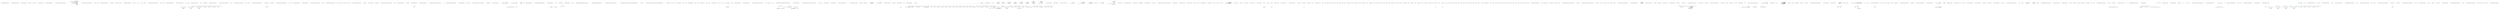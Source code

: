 digraph  {
n0 [cluster="Nancy.ViewEngines.NDjango.NDjangoViewEngine.Initialize(Nancy.ViewEngines.ViewEngineStartupContext)", label="Entry Nancy.ViewEngines.NDjango.NDjangoViewEngine.Initialize(Nancy.ViewEngines.ViewEngineStartupContext)", span="23-23"];
n1 [cluster="Nancy.ViewEngines.NDjango.NDjangoViewEngine.Initialize(Nancy.ViewEngines.ViewEngineStartupContext)", label="Exit Nancy.ViewEngines.NDjango.NDjangoViewEngine.Initialize(Nancy.ViewEngines.ViewEngineStartupContext)", span="23-23"];
n2 [cluster="Nancy.ViewEngines.NDjango.NDjangoViewEngine.UnwrapDictionary(object)", label="Entry Nancy.ViewEngines.NDjango.NDjangoViewEngine.UnwrapDictionary(object)", span="27-27"];
n3 [cluster="Nancy.ViewEngines.NDjango.NDjangoViewEngine.UnwrapDictionary(object)", label="var dict = o as DynamicDictionary", span="29-29"];
n4 [cluster="Nancy.ViewEngines.NDjango.NDjangoViewEngine.UnwrapDictionary(object)", label="dict != null", span="30-30"];
n5 [cluster="Nancy.ViewEngines.NDjango.NDjangoViewEngine.UnwrapDictionary(object)", label="return new DictionaryWrapper(dict);", span="32-32"];
n6 [cluster="Nancy.ViewEngines.NDjango.NDjangoViewEngine.UnwrapDictionary(object)", label="return o;", span="34-34"];
n7 [cluster="Nancy.ViewEngines.NDjango.NDjangoViewEngine.UnwrapDictionary(object)", label="Exit Nancy.ViewEngines.NDjango.NDjangoViewEngine.UnwrapDictionary(object)", span="27-27"];
n8 [cluster="Nancy.ViewEngines.NDjango.DictionaryWrapper.DictionaryWrapper(Nancy.DynamicDictionary)", label="Entry Nancy.ViewEngines.NDjango.DictionaryWrapper.DictionaryWrapper(Nancy.DynamicDictionary)", span="11-11"];
n9 [cluster="Nancy.ViewEngines.NDjango.NDjangoViewEngine.RenderView(Nancy.ViewEngines.ViewLocationResult, dynamic, Nancy.ViewEngines.IRenderContext)", label="Entry Nancy.ViewEngines.NDjango.NDjangoViewEngine.RenderView(Nancy.ViewEngines.ViewLocationResult, dynamic, Nancy.ViewEngines.IRenderContext)", span="44-44"];
n10 [cluster="Nancy.ViewEngines.NDjango.NDjangoViewEngine.RenderView(Nancy.ViewEngines.ViewLocationResult, dynamic, Nancy.ViewEngines.IRenderContext)", label="return new HtmlResponse(contents: stream =>\r\n            {\r\n                var provider = new TemplateManagerProvider().WithLoader(new TemplateLoader(renderContext, viewLocationResult));\r\n\r\n                var templateManager = provider.GetNewManager();\r\n                \r\n                var context = new Dictionary<string, object> { { ''Model'', UnwrapDictionary(model) } };\r\n                \r\n                var reader = templateManager.GetTemplate(viewLocationResult.Location).Walk(templateManager, context);\r\n\r\n                var writer = new StreamWriter(stream);\r\n\r\n                writer.Write(reader.ReadToEnd());           \r\n                writer.Flush();\r\n            });", span="46-60"];
n11 [cluster="Nancy.ViewEngines.NDjango.NDjangoViewEngine.RenderView(Nancy.ViewEngines.ViewLocationResult, dynamic, Nancy.ViewEngines.IRenderContext)", label="Exit Nancy.ViewEngines.NDjango.NDjangoViewEngine.RenderView(Nancy.ViewEngines.ViewLocationResult, dynamic, Nancy.ViewEngines.IRenderContext)", span="44-44"];
n12 [cluster="HtmlResponse.cstr", label="Entry HtmlResponse.cstr", span=""];
n13 [cluster="lambda expression", label="Entry lambda expression", span="46-60"];
n14 [cluster="lambda expression", label="var provider = new TemplateManagerProvider().WithLoader(new TemplateLoader(renderContext, viewLocationResult))", span="48-48"];
n15 [cluster="lambda expression", label="var templateManager = provider.GetNewManager()", span="50-50"];
n16 [cluster="lambda expression", label="var context = new Dictionary<string, object> { { ''Model'', UnwrapDictionary(model) } }", span="52-52"];
n17 [cluster="lambda expression", label="var reader = templateManager.GetTemplate(viewLocationResult.Location).Walk(templateManager, context)", span="54-54"];
n18 [cluster="lambda expression", label="var writer = new StreamWriter(stream)", span="56-56"];
n19 [cluster="lambda expression", label="writer.Write(reader.ReadToEnd())", span="58-58"];
n20 [cluster="lambda expression", label="writer.Flush()", span="59-59"];
n21 [cluster="lambda expression", label="Exit lambda expression", span="46-60"];
n22 [cluster="TemplateManagerProvider.cstr", label="Entry TemplateManagerProvider.cstr", span=""];
n23 [cluster="Nancy.ViewEngines.NDjango.TemplateLoader.TemplateLoader(Nancy.ViewEngines.IRenderContext, Nancy.ViewEngines.ViewLocationResult)", label="Entry Nancy.ViewEngines.NDjango.TemplateLoader.TemplateLoader(Nancy.ViewEngines.IRenderContext, Nancy.ViewEngines.ViewLocationResult)", span="12-12"];
n24 [cluster="Unk.WithLoader", label="Entry Unk.WithLoader", span=""];
n25 [cluster="Unk.GetNewManager", label="Entry Unk.GetNewManager", span=""];
m1_7 [cluster="Nancy.ViewEngines.Razor.Tests.TextResourceFinderFixture.Should_return_result_of_text_resource(string)", file="DefaultResourceAssemblyProvider.cs", label="Entry Nancy.ViewEngines.Razor.Tests.TextResourceFinderFixture.Should_return_result_of_text_resource(string)", span="26-26"];
m1_11 [cluster="Nancy.ViewEngines.Razor.Tests.TextResourceFinderFixture.Should_return_result_of_text_resource(string)", file="DefaultResourceAssemblyProvider.cs", label="Exit Nancy.ViewEngines.Razor.Tests.TextResourceFinderFixture.Should_return_result_of_text_resource(string)", span="26-26"];
m1_5 [cluster="Unk.>", file="DefaultResourceAssemblyProvider.cs", label="Entry Unk.>", span=""];
m1_14 [cluster="object.ShouldEqual(object)", file="DefaultResourceAssemblyProvider.cs", label="Entry object.ShouldEqual(object)", span="95-95"];
m1_18 [cluster="Nancy.ViewEngines.Razor.Tests.TextResourceFinderFixture.Should_invoke_text_resource_with_context()", file="DefaultResourceAssemblyProvider.cs", label="Entry Nancy.ViewEngines.Razor.Tests.TextResourceFinderFixture.Should_invoke_text_resource_with_context()", span="39-39"];
m1_19 [cluster="Nancy.ViewEngines.Razor.Tests.TextResourceFinderFixture.Should_invoke_text_resource_with_context()", file="DefaultResourceAssemblyProvider.cs", label="var result = (string)finder.name", span="43-43"];
m1_20 [cluster="Nancy.ViewEngines.Razor.Tests.TextResourceFinderFixture.Should_invoke_text_resource_with_context()", file="DefaultResourceAssemblyProvider.cs", label="A.CallTo(() => this.textResource[A<string>._, this.context]).MustHaveHappened()", span="46-46"];
m1_21 [cluster="Nancy.ViewEngines.Razor.Tests.TextResourceFinderFixture.Should_invoke_text_resource_with_context()", file="DefaultResourceAssemblyProvider.cs", label="Exit Nancy.ViewEngines.Razor.Tests.TextResourceFinderFixture.Should_invoke_text_resource_with_context()", span="39-39"];
m1_26 [cluster="Nancy.ViewEngines.Razor.Tests.TextResourceFinderFixture.Should_invoke_text_resource_with_member_name_when_not_chained()", file="DefaultResourceAssemblyProvider.cs", label="Entry Nancy.ViewEngines.Razor.Tests.TextResourceFinderFixture.Should_invoke_text_resource_with_member_name_when_not_chained()", span="50-50"];
m1_27 [cluster="Nancy.ViewEngines.Razor.Tests.TextResourceFinderFixture.Should_invoke_text_resource_with_member_name_when_not_chained()", file="DefaultResourceAssemblyProvider.cs", label="var result = (string)finder.foo", span="54-54"];
m1_28 [cluster="Nancy.ViewEngines.Razor.Tests.TextResourceFinderFixture.Should_invoke_text_resource_with_member_name_when_not_chained()", file="DefaultResourceAssemblyProvider.cs", label="A.CallTo(() => this.textResource[''foo'', A<NancyContext>._]).MustHaveHappened()", span="57-57"];
m1_29 [cluster="Nancy.ViewEngines.Razor.Tests.TextResourceFinderFixture.Should_invoke_text_resource_with_member_name_when_not_chained()", file="DefaultResourceAssemblyProvider.cs", label="Exit Nancy.ViewEngines.Razor.Tests.TextResourceFinderFixture.Should_invoke_text_resource_with_member_name_when_not_chained()", span="50-50"];
m1_44 [cluster="Unk.Exception", file="DefaultResourceAssemblyProvider.cs", label="Entry Unk.Exception", span=""];
m1_22 [cluster="Unk.MustHaveHappened", file="DefaultResourceAssemblyProvider.cs", label="Entry Unk.MustHaveHappened", span=""];
m1_40 [cluster="Nancy.ViewEngines.Razor.Tests.TextResourceFinderFixture.Should_throw_invalidoperationexception_when_trying_to_cast_to_anything_but_string()", file="DefaultResourceAssemblyProvider.cs", label="Entry Nancy.ViewEngines.Razor.Tests.TextResourceFinderFixture.Should_throw_invalidoperationexception_when_trying_to_cast_to_anything_but_string()", span="72-72"];
m1_41 [cluster="Nancy.ViewEngines.Razor.Tests.TextResourceFinderFixture.Should_throw_invalidoperationexception_when_trying_to_cast_to_anything_but_string()", file="DefaultResourceAssemblyProvider.cs", label="var exception = Record.Exception(() => (decimal) finder.name)", span="76-76"];
m1_42 [cluster="Nancy.ViewEngines.Razor.Tests.TextResourceFinderFixture.Should_throw_invalidoperationexception_when_trying_to_cast_to_anything_but_string()", file="DefaultResourceAssemblyProvider.cs", label="exception.ShouldBeOfType<InvalidOperationException>()", span="79-79"];
m1_43 [cluster="Nancy.ViewEngines.Razor.Tests.TextResourceFinderFixture.Should_throw_invalidoperationexception_when_trying_to_cast_to_anything_but_string()", file="DefaultResourceAssemblyProvider.cs", label="Exit Nancy.ViewEngines.Razor.Tests.TextResourceFinderFixture.Should_throw_invalidoperationexception_when_trying_to_cast_to_anything_but_string()", span="72-72"];
m1_12 [cluster="Unk.CallTo", file="DefaultResourceAssemblyProvider.cs", label="Entry Unk.CallTo", span=""];
m1_13 [cluster="Unk.Returns", file="DefaultResourceAssemblyProvider.cs", label="Entry Unk.Returns", span=""];
m1_0 [cluster="Nancy.ViewEngines.Razor.Tests.TextResourceFinderFixture.TextResourceFinderFixture()", file="DefaultResourceAssemblyProvider.cs", label="Entry Nancy.ViewEngines.Razor.Tests.TextResourceFinderFixture.TextResourceFinderFixture()", span="16-16"];
m1_4 [cluster="Nancy.ViewEngines.Razor.Tests.TextResourceFinderFixture.TextResourceFinderFixture()", file="DefaultResourceAssemblyProvider.cs", label="Exit Nancy.ViewEngines.Razor.Tests.TextResourceFinderFixture.TextResourceFinderFixture()", span="16-16"];
m1_33 [cluster="Nancy.ViewEngines.Razor.Tests.TextResourceFinderFixture.Should_invoke_text_resource_with_member_name_when_chained()", file="DefaultResourceAssemblyProvider.cs", label="Entry Nancy.ViewEngines.Razor.Tests.TextResourceFinderFixture.Should_invoke_text_resource_with_member_name_when_chained()", span="61-61"];
m1_34 [cluster="Nancy.ViewEngines.Razor.Tests.TextResourceFinderFixture.Should_invoke_text_resource_with_member_name_when_chained()", file="DefaultResourceAssemblyProvider.cs", label="var result = (string)finder.foo.bar.other", span="65-65"];
m1_35 [cluster="Nancy.ViewEngines.Razor.Tests.TextResourceFinderFixture.Should_invoke_text_resource_with_member_name_when_chained()", file="DefaultResourceAssemblyProvider.cs", label="A.CallTo(() => this.textResource[''foo.bar.other'', A<NancyContext>._]).MustHaveHappened()", span="68-68"];
m1_36 [cluster="Nancy.ViewEngines.Razor.Tests.TextResourceFinderFixture.Should_invoke_text_resource_with_member_name_when_chained()", file="DefaultResourceAssemblyProvider.cs", label="Exit Nancy.ViewEngines.Razor.Tests.TextResourceFinderFixture.Should_invoke_text_resource_with_member_name_when_chained()", span="61-61"];
m1_45 [cluster="lambda expression", file="DefaultResourceAssemblyProvider.cs", label="Entry lambda expression", span="76-76"];
m1_15 [cluster="lambda expression", file="DefaultResourceAssemblyProvider.cs", label="Entry lambda expression", span="29-29"];
m1_17 [cluster="lambda expression", file="DefaultResourceAssemblyProvider.cs", label="Exit lambda expression", span="29-29"];
m1_23 [cluster="lambda expression", file="DefaultResourceAssemblyProvider.cs", label="Entry lambda expression", span="46-46"];
m1_24 [cluster="lambda expression", file="DefaultResourceAssemblyProvider.cs", label="this.textResource[A<string>._, this.context]", span="46-46"];
m1_25 [cluster="lambda expression", file="DefaultResourceAssemblyProvider.cs", label="Exit lambda expression", span="46-46"];
m1_30 [cluster="lambda expression", file="DefaultResourceAssemblyProvider.cs", label="Entry lambda expression", span="57-57"];
m1_31 [cluster="lambda expression", file="DefaultResourceAssemblyProvider.cs", label="this.textResource[''foo'', A<NancyContext>._]", span="57-57"];
m1_32 [cluster="lambda expression", file="DefaultResourceAssemblyProvider.cs", label="Exit lambda expression", span="57-57"];
m1_37 [cluster="lambda expression", file="DefaultResourceAssemblyProvider.cs", label="Entry lambda expression", span="68-68"];
m1_38 [cluster="lambda expression", file="DefaultResourceAssemblyProvider.cs", label="this.textResource[''foo.bar.other'', A<NancyContext>._]", span="68-68"];
m1_39 [cluster="lambda expression", file="DefaultResourceAssemblyProvider.cs", label="Exit lambda expression", span="68-68"];
m1_46 [cluster="lambda expression", file="DefaultResourceAssemblyProvider.cs", label="(decimal) finder.name", span="76-76"];
m1_47 [cluster="lambda expression", file="DefaultResourceAssemblyProvider.cs", label="Exit lambda expression", span="76-76"];
m1_6 [cluster="Nancy.ViewEngines.Razor.TextResourceFinder.TextResourceFinder(Nancy.Localization.ITextResource, Nancy.NancyContext)", file="DefaultResourceAssemblyProvider.cs", label="Entry Nancy.ViewEngines.Razor.TextResourceFinder.TextResourceFinder(Nancy.Localization.ITextResource, Nancy.NancyContext)", span="19-19"];
m1_48 [file="DefaultResourceAssemblyProvider.cs", label="Nancy.ViewEngines.Razor.Tests.TextResourceFinderFixture", span=""];
m2_33 [cluster="System.Collections.Generic.List<T>.List()", file="DefaultTextResourceFixture.cs", label="Entry System.Collections.Generic.List<T>.List()", span="0-0"];
m2_40 [cluster="System.Collections.Generic.Dictionary<TKey, TValue>.Add(TKey, TValue)", file="DefaultTextResourceFixture.cs", label="Entry System.Collections.Generic.Dictionary<TKey, TValue>.Add(TKey, TValue)", span="0-0"];
m2_70 [cluster="System.Type.IsAssignableFrom(System.Type)", file="DefaultTextResourceFixture.cs", label="Entry System.Type.IsAssignableFrom(System.Type)", span="0-0"];
m2_21 [cluster="Nancy.Validation.ModelValidationDescriptor.ModelValidationDescriptor(System.Collections.Generic.IEnumerable<Nancy.Validation.ModelValidationRule>)", file="DefaultTextResourceFixture.cs", label="Entry Nancy.Validation.ModelValidationDescriptor.ModelValidationDescriptor(System.Collections.Generic.IEnumerable<Nancy.Validation.ModelValidationRule>)", span="14-14"];
m2_52 [cluster="Unk.GetAdapters", file="DefaultTextResourceFixture.cs", label="Entry Unk.GetAdapters", span=""];
m2_16 [cluster="Nancy.Validation.DataAnnotations.DataAnnotationsValidator.DataAnnotationsValidator(System.Type)", file="DefaultTextResourceFixture.cs", label="Entry Nancy.Validation.DataAnnotations.DataAnnotationsValidator.DataAnnotationsValidator(System.Type)", span="32-32"];
m2_17 [cluster="Nancy.Validation.DataAnnotations.DataAnnotationsValidator.DataAnnotationsValidator(System.Type)", file="DefaultTextResourceFixture.cs", label="this.adapters = GetAdapters(typeForValidation)", span="34-34"];
m2_18 [cluster="Nancy.Validation.DataAnnotations.DataAnnotationsValidator.DataAnnotationsValidator(System.Type)", file="DefaultTextResourceFixture.cs", label="Description = new ModelValidationDescriptor(this.adapters.SelectMany(a => a.GetRules()))", span="36-36"];
m2_19 [cluster="Nancy.Validation.DataAnnotations.DataAnnotationsValidator.DataAnnotationsValidator(System.Type)", file="DefaultTextResourceFixture.cs", label="Exit Nancy.Validation.DataAnnotations.DataAnnotationsValidator.DataAnnotationsValidator(System.Type)", span="32-32"];
m2_15 [cluster="Nancy.Validation.DataAnnotations.StringLengthValidatorAdapter.StringLengthValidatorAdapter(StringLengthAttribute, System.ComponentModel.PropertyDescriptor)", file="DefaultTextResourceFixture.cs", label="Entry Nancy.Validation.DataAnnotations.StringLengthValidatorAdapter.StringLengthValidatorAdapter(StringLengthAttribute, System.ComponentModel.PropertyDescriptor)", span="17-17"];
m2_51 [cluster="Unk.>", file="DefaultTextResourceFixture.cs", label="Entry Unk.>", span=""];
m2_36 [cluster="Nancy.Validation.ModelValidationResult.ModelValidationResult(System.Collections.Generic.IEnumerable<Nancy.Validation.ModelValidationError>)", file="DefaultTextResourceFixture.cs", label="Entry Nancy.Validation.ModelValidationResult.ModelValidationResult(System.Collections.Generic.IEnumerable<Nancy.Validation.ModelValidationError>)", span="36-36"];
m2_26 [cluster="Nancy.Validation.DataAnnotations.IDataAnnotationsValidatorAdapter.GetRules()", file="DefaultTextResourceFixture.cs", label="Entry Nancy.Validation.DataAnnotations.IDataAnnotationsValidatorAdapter.GetRules()", span="13-13"];
m2_67 [cluster="Unk.TryGetValue", file="DefaultTextResourceFixture.cs", label="Entry Unk.TryGetValue", span=""];
m2_53 [cluster="Unk.GetProperties", file="DefaultTextResourceFixture.cs", label="Entry Unk.GetProperties", span=""];
m2_22 [cluster="System.Collections.Generic.IEnumerable<TSource>.SelectMany<TSource, TResult>(System.Func<TSource, System.Collections.Generic.IEnumerable<TResult>>)", file="DefaultTextResourceFixture.cs", label="Entry System.Collections.Generic.IEnumerable<TSource>.SelectMany<TSource, TResult>(System.Func<TSource, System.Collections.Generic.IEnumerable<TResult>>)", span="0-0"];
m2_48 [cluster="AssociatedMetadataTypeTypeDescriptionProvider.cstr", file="DefaultTextResourceFixture.cs", label="Entry AssociatedMetadataTypeTypeDescriptionProvider.cstr", span=""];
m2_20 [cluster="Nancy.Validation.DataAnnotations.DataAnnotationsValidator.GetAdapters(System.Type)", file="DefaultTextResourceFixture.cs", label="Entry Nancy.Validation.DataAnnotations.DataAnnotationsValidator.GetAdapters(System.Type)", span="66-66"];
m2_41 [cluster="Nancy.Validation.DataAnnotations.DataAnnotationsValidator.GetAdapters(System.Type)", file="DefaultTextResourceFixture.cs", label="var typeDescriptor = \r\n                new AssociatedMetadataTypeTypeDescriptionProvider(type).GetTypeDescriptor(type)", span="68-69"];
m2_42 [cluster="Nancy.Validation.DataAnnotations.DataAnnotationsValidator.GetAdapters(System.Type)", file="DefaultTextResourceFixture.cs", label="var adapters = \r\n                GetAdapters(null, type, typeDescriptor.GetAttributes().OfType<ValidationAttribute>())", span="71-72"];
m2_43 [cluster="Nancy.Validation.DataAnnotations.DataAnnotationsValidator.GetAdapters(System.Type)", file="DefaultTextResourceFixture.cs", label="var propertyDescriptors = \r\n                typeDescriptor.GetProperties()", span="74-75"];
m2_45 [cluster="Nancy.Validation.DataAnnotations.DataAnnotationsValidator.GetAdapters(System.Type)", file="DefaultTextResourceFixture.cs", label="adapters.AddRange(GetAdapters(property, property.PropertyType, property.Attributes.OfType<ValidationAttribute>()))", span="79-79"];
m2_46 [cluster="Nancy.Validation.DataAnnotations.DataAnnotationsValidator.GetAdapters(System.Type)", file="DefaultTextResourceFixture.cs", label="return adapters;", span="82-82"];
m2_44 [cluster="Nancy.Validation.DataAnnotations.DataAnnotationsValidator.GetAdapters(System.Type)", file="DefaultTextResourceFixture.cs", label=propertyDescriptors, span="77-77"];
m2_47 [cluster="Nancy.Validation.DataAnnotations.DataAnnotationsValidator.GetAdapters(System.Type)", file="DefaultTextResourceFixture.cs", label="Exit Nancy.Validation.DataAnnotations.DataAnnotationsValidator.GetAdapters(System.Type)", span="66-66"];
m2_71 [cluster="Nancy.Validation.DataAnnotations.DataAnnotationsValidatableObjectValidatorAdapter.DataAnnotationsValidatableObjectValidatorAdapter()", file="DefaultTextResourceFixture.cs", label="Entry Nancy.Validation.DataAnnotations.DataAnnotationsValidatableObjectValidatorAdapter.DataAnnotationsValidatableObjectValidatorAdapter()", span="9-9"];
m2_27 [cluster="Nancy.Validation.DataAnnotations.DataAnnotationsValidator.Validate(object)", file="DefaultTextResourceFixture.cs", label="Entry Nancy.Validation.DataAnnotations.DataAnnotationsValidator.Validate(object)", span="44-44"];
m2_28 [cluster="Nancy.Validation.DataAnnotations.DataAnnotationsValidator.Validate(object)", file="DefaultTextResourceFixture.cs", label="var errors = new List<ModelValidationError>()", span="46-46"];
m2_30 [cluster="Nancy.Validation.DataAnnotations.DataAnnotationsValidator.Validate(object)", file="DefaultTextResourceFixture.cs", label="errors.AddRange(adapter.Validate(instance))", span="50-50"];
m2_29 [cluster="Nancy.Validation.DataAnnotations.DataAnnotationsValidator.Validate(object)", file="DefaultTextResourceFixture.cs", label=adapters, span="48-48"];
m2_31 [cluster="Nancy.Validation.DataAnnotations.DataAnnotationsValidator.Validate(object)", file="DefaultTextResourceFixture.cs", label="return new ModelValidationResult(errors);", span="53-53"];
m2_32 [cluster="Nancy.Validation.DataAnnotations.DataAnnotationsValidator.Validate(object)", file="DefaultTextResourceFixture.cs", label="Exit Nancy.Validation.DataAnnotations.DataAnnotationsValidator.Validate(object)", span="44-44"];
m2_49 [cluster="Unk.GetTypeDescriptor", file="DefaultTextResourceFixture.cs", label="Entry Unk.GetTypeDescriptor", span=""];
m2_75 [cluster="Nancy.Validation.DataAnnotations.DataAnnotationsValidatorAdapter.DataAnnotationsValidatorAdapter(string, ValidationAttribute, System.ComponentModel.PropertyDescriptor)", file="DefaultTextResourceFixture.cs", label="Entry Nancy.Validation.DataAnnotations.DataAnnotationsValidatorAdapter.DataAnnotationsValidatorAdapter(string, ValidationAttribute, System.ComponentModel.PropertyDescriptor)", span="31-31"];
m2_3 [cluster="Nancy.Validation.DataAnnotations.RangeValidatorAdapter.RangeValidatorAdapter(RangeAttribute, System.ComponentModel.PropertyDescriptor)", file="DefaultTextResourceFixture.cs", label="Entry Nancy.Validation.DataAnnotations.RangeValidatorAdapter.RangeValidatorAdapter(RangeAttribute, System.ComponentModel.PropertyDescriptor)", span="18-18"];
m2_7 [cluster="Nancy.Validation.DataAnnotations.RegexValidatorAdapter.RegexValidatorAdapter(RegularExpressionAttribute, System.ComponentModel.PropertyDescriptor)", file="DefaultTextResourceFixture.cs", label="Entry Nancy.Validation.DataAnnotations.RegexValidatorAdapter.RegexValidatorAdapter(RegularExpressionAttribute, System.ComponentModel.PropertyDescriptor)", span="17-17"];
m2_37 [cluster="Nancy.Validation.DataAnnotations.DataAnnotationsValidator.RegisterAdapter(System.Type, System.Func<ValidationAttribute, System.ComponentModel.PropertyDescriptor, Nancy.Validation.DataAnnotations.IDataAnnotationsValidatorAdapter>)", file="DefaultTextResourceFixture.cs", label="Entry Nancy.Validation.DataAnnotations.DataAnnotationsValidator.RegisterAdapter(System.Type, System.Func<ValidationAttribute, System.ComponentModel.PropertyDescriptor, Nancy.Validation.DataAnnotations.IDataAnnotationsValidatorAdapter>)", span="61-61"];
m2_38 [cluster="Nancy.Validation.DataAnnotations.DataAnnotationsValidator.RegisterAdapter(System.Type, System.Func<ValidationAttribute, System.ComponentModel.PropertyDescriptor, Nancy.Validation.DataAnnotations.IDataAnnotationsValidatorAdapter>)", file="DefaultTextResourceFixture.cs", label="factories.Add(attributeType, factory)", span="63-63"];
m2_39 [cluster="Nancy.Validation.DataAnnotations.DataAnnotationsValidator.RegisterAdapter(System.Type, System.Func<ValidationAttribute, System.ComponentModel.PropertyDescriptor, Nancy.Validation.DataAnnotations.IDataAnnotationsValidatorAdapter>)", file="DefaultTextResourceFixture.cs", label="Exit Nancy.Validation.DataAnnotations.DataAnnotationsValidator.RegisterAdapter(System.Type, System.Func<ValidationAttribute, System.ComponentModel.PropertyDescriptor, Nancy.Validation.DataAnnotations.IDataAnnotationsValidatorAdapter>)", span="61-61"];
m2_54 [cluster="System.Collections.IEnumerable.OfType<TResult>()", file="DefaultTextResourceFixture.cs", label="Entry System.Collections.IEnumerable.OfType<TResult>()", span="0-0"];
m2_72 [cluster="lambda expression", file="DefaultTextResourceFixture.cs", label="Entry lambda expression", span="94-94"];
m2_0 [cluster="lambda expression", file="DefaultTextResourceFixture.cs", label="Entry lambda expression", span="15-15"];
m2_1 [cluster="lambda expression", file="DefaultTextResourceFixture.cs", label="new RangeValidatorAdapter((RangeAttribute)attribute, descriptor)", span="15-15"];
m2_2 [cluster="lambda expression", file="DefaultTextResourceFixture.cs", label="Exit lambda expression", span="15-15"];
m2_4 [cluster="lambda expression", file="DefaultTextResourceFixture.cs", label="Entry lambda expression", span="16-16"];
m2_5 [cluster="lambda expression", file="DefaultTextResourceFixture.cs", label="new RegexValidatorAdapter((RegularExpressionAttribute)attribute, descriptor)", span="16-16"];
m2_6 [cluster="lambda expression", file="DefaultTextResourceFixture.cs", label="Exit lambda expression", span="16-16"];
m2_8 [cluster="lambda expression", file="DefaultTextResourceFixture.cs", label="Entry lambda expression", span="17-17"];
m2_9 [cluster="lambda expression", file="DefaultTextResourceFixture.cs", label="new RequiredValidatorAdapter((RequiredAttribute)attribute, descriptor)", span="17-17"];
m2_10 [cluster="lambda expression", file="DefaultTextResourceFixture.cs", label="Exit lambda expression", span="17-17"];
m2_12 [cluster="lambda expression", file="DefaultTextResourceFixture.cs", label="Entry lambda expression", span="18-18"];
m2_13 [cluster="lambda expression", file="DefaultTextResourceFixture.cs", label="new StringLengthValidatorAdapter((StringLengthAttribute)attribute, descriptor)", span="18-18"];
m2_14 [cluster="lambda expression", file="DefaultTextResourceFixture.cs", label="Exit lambda expression", span="18-18"];
m2_23 [cluster="lambda expression", file="DefaultTextResourceFixture.cs", label="Entry lambda expression", span="36-36"];
m2_24 [cluster="lambda expression", file="DefaultTextResourceFixture.cs", label="a.GetRules()", span="36-36"];
m2_25 [cluster="lambda expression", file="DefaultTextResourceFixture.cs", label="Exit lambda expression", span="36-36"];
m2_73 [cluster="lambda expression", file="DefaultTextResourceFixture.cs", label="new DataAnnotationsValidatorAdapter(''Custom'', a, d)", span="94-94"];
m2_74 [cluster="lambda expression", file="DefaultTextResourceFixture.cs", label="Exit lambda expression", span="94-94"];
m2_34 [cluster="Nancy.Validation.DataAnnotations.IDataAnnotationsValidatorAdapter.Validate(object)", file="DefaultTextResourceFixture.cs", label="Entry Nancy.Validation.DataAnnotations.IDataAnnotationsValidatorAdapter.Validate(object)", span="20-20"];
m2_35 [cluster="System.Collections.Generic.List<T>.AddRange(System.Collections.Generic.IEnumerable<T>)", file="DefaultTextResourceFixture.cs", label="Entry System.Collections.Generic.List<T>.AddRange(System.Collections.Generic.IEnumerable<T>)", span="0-0"];
m2_11 [cluster="Nancy.Validation.DataAnnotations.RequiredValidatorAdapter.RequiredValidatorAdapter(RequiredAttribute, System.ComponentModel.PropertyDescriptor)", file="DefaultTextResourceFixture.cs", label="Entry Nancy.Validation.DataAnnotations.RequiredValidatorAdapter.RequiredValidatorAdapter(RequiredAttribute, System.ComponentModel.PropertyDescriptor)", span="17-17"];
m2_66 [cluster="Unk.GetType", file="DefaultTextResourceFixture.cs", label="Entry Unk.GetType", span=""];
m2_69 [cluster="System.Collections.Generic.List<T>.Add(T)", file="DefaultTextResourceFixture.cs", label="Entry System.Collections.Generic.List<T>.Add(T)", span="0-0"];
m2_50 [cluster="Unk.GetAttributes", file="DefaultTextResourceFixture.cs", label="Entry Unk.GetAttributes", span=""];
m2_55 [cluster="Nancy.Validation.DataAnnotations.DataAnnotationsValidator.GetAdapters(System.ComponentModel.PropertyDescriptor, System.Type, System.Collections.Generic.IEnumerable<ValidationAttribute>)", file="DefaultTextResourceFixture.cs", label="Entry Nancy.Validation.DataAnnotations.DataAnnotationsValidator.GetAdapters(System.ComponentModel.PropertyDescriptor, System.Type, System.Collections.Generic.IEnumerable<ValidationAttribute>)", span="85-85"];
m2_56 [cluster="Nancy.Validation.DataAnnotations.DataAnnotationsValidator.GetAdapters(System.ComponentModel.PropertyDescriptor, System.Type, System.Collections.Generic.IEnumerable<ValidationAttribute>)", file="DefaultTextResourceFixture.cs", label="var adapters = new List<IDataAnnotationsValidatorAdapter>()", span="87-87"];
m2_57 [cluster="Nancy.Validation.DataAnnotations.DataAnnotationsValidator.GetAdapters(System.ComponentModel.PropertyDescriptor, System.Type, System.Collections.Generic.IEnumerable<ValidationAttribute>)", file="DefaultTextResourceFixture.cs", label=attributes, span="89-89"];
m2_61 [cluster="Nancy.Validation.DataAnnotations.DataAnnotationsValidator.GetAdapters(System.ComponentModel.PropertyDescriptor, System.Type, System.Collections.Generic.IEnumerable<ValidationAttribute>)", file="DefaultTextResourceFixture.cs", label="adapters.Add(factory(attribute, descriptor))", span="97-97"];
m2_62 [cluster="Nancy.Validation.DataAnnotations.DataAnnotationsValidator.GetAdapters(System.ComponentModel.PropertyDescriptor, System.Type, System.Collections.Generic.IEnumerable<ValidationAttribute>)", file="DefaultTextResourceFixture.cs", label="descriptor == null && typeof(IValidatableObject).IsAssignableFrom(type)", span="100-100"];
m2_63 [cluster="Nancy.Validation.DataAnnotations.DataAnnotationsValidator.GetAdapters(System.ComponentModel.PropertyDescriptor, System.Type, System.Collections.Generic.IEnumerable<ValidationAttribute>)", file="DefaultTextResourceFixture.cs", label="adapters.Add(new DataAnnotationsValidatableObjectValidatorAdapter())", span="102-102"];
m2_64 [cluster="Nancy.Validation.DataAnnotations.DataAnnotationsValidator.GetAdapters(System.ComponentModel.PropertyDescriptor, System.Type, System.Collections.Generic.IEnumerable<ValidationAttribute>)", file="DefaultTextResourceFixture.cs", label="return adapters;", span="105-105"];
m2_58 [cluster="Nancy.Validation.DataAnnotations.DataAnnotationsValidator.GetAdapters(System.ComponentModel.PropertyDescriptor, System.Type, System.Collections.Generic.IEnumerable<ValidationAttribute>)", file="DefaultTextResourceFixture.cs", label="Func<ValidationAttribute, PropertyDescriptor, IDataAnnotationsValidatorAdapter> factory", span="91-91"];
m2_59 [cluster="Nancy.Validation.DataAnnotations.DataAnnotationsValidator.GetAdapters(System.ComponentModel.PropertyDescriptor, System.Type, System.Collections.Generic.IEnumerable<ValidationAttribute>)", file="DefaultTextResourceFixture.cs", label="!factories.TryGetValue(attribute.GetType(), out factory)", span="92-92"];
m2_60 [cluster="Nancy.Validation.DataAnnotations.DataAnnotationsValidator.GetAdapters(System.ComponentModel.PropertyDescriptor, System.Type, System.Collections.Generic.IEnumerable<ValidationAttribute>)", file="DefaultTextResourceFixture.cs", label="factory = (a, d) => new DataAnnotationsValidatorAdapter(''Custom'', a, d)", span="94-94"];
m2_65 [cluster="Nancy.Validation.DataAnnotations.DataAnnotationsValidator.GetAdapters(System.ComponentModel.PropertyDescriptor, System.Type, System.Collections.Generic.IEnumerable<ValidationAttribute>)", file="DefaultTextResourceFixture.cs", label="Exit Nancy.Validation.DataAnnotations.DataAnnotationsValidator.GetAdapters(System.ComponentModel.PropertyDescriptor, System.Type, System.Collections.Generic.IEnumerable<ValidationAttribute>)", span="85-85"];
m2_68 [cluster="System.Func<T1, T2, TResult>.Invoke(T1, T2)", file="DefaultTextResourceFixture.cs", label="Entry System.Func<T1, T2, TResult>.Invoke(T1, T2)", span="0-0"];
m2_76 [file="DefaultTextResourceFixture.cs", label="Nancy.Validation.DataAnnotations.DataAnnotationsValidator", span=""];
m3_0 [cluster="Nancy.ViewEngines.IResourceAssemblyProvider.GetAssembliesToScan()", file="IResourceAssemblyProvider.cs", label="Entry Nancy.ViewEngines.IResourceAssemblyProvider.GetAssembliesToScan()", span="14-14"];
m3_1 [cluster="Nancy.ViewEngines.IResourceAssemblyProvider.GetAssembliesToScan()", file="IResourceAssemblyProvider.cs", label="Exit Nancy.ViewEngines.IResourceAssemblyProvider.GetAssembliesToScan()", span="14-14"];
m4_0 [cluster="Nancy.Security.CsrfValidationException.CsrfValidationException(Nancy.Security.CsrfTokenValidationResult)", file="NancyInternalConfiguration.cs", label="Entry Nancy.Security.CsrfValidationException.CsrfValidationException(Nancy.Security.CsrfTokenValidationResult)", span="8-8"];
m4_1 [cluster="Nancy.Security.CsrfValidationException.CsrfValidationException(Nancy.Security.CsrfTokenValidationResult)", file="NancyInternalConfiguration.cs", label="Result = result", span="11-11"];
m4_2 [cluster="Nancy.Security.CsrfValidationException.CsrfValidationException(Nancy.Security.CsrfTokenValidationResult)", file="NancyInternalConfiguration.cs", label="Exit Nancy.Security.CsrfValidationException.CsrfValidationException(Nancy.Security.CsrfTokenValidationResult)", span="8-8"];
m4_3 [file="NancyInternalConfiguration.cs", label="Nancy.Security.CsrfValidationException", span=""];
m5_45 [cluster="Nancy.Routing.IRouteCacheProvider.GetCache()", file="ResourceBasedTextResource.cs", label="Entry Nancy.Routing.IRouteCacheProvider.GetCache()", span="15-15"];
m5_16 [cluster="Nancy.Demo.Hosting.Aspnet.MainModule.MainModule(Nancy.Routing.IRouteCacheProvider)", file="ResourceBasedTextResource.cs", label="Get[''/razor-divzero''] = x =>\r\n            {\r\n                var model = new { FirstName = ''Frank'', Number = 22 };\r\n                return View[''razor-divzero.cshtml'', model];\r\n            }", span="88-92"];
m5_20 [cluster="Nancy.Demo.Hosting.Aspnet.MainModule.MainModule(Nancy.Routing.IRouteCacheProvider)", file="ResourceBasedTextResource.cs", label="Get[''/razor-cs-strong''] = x =>\r\n            {\r\n                return View[''razor-strong.cshtml'', new RatPack { FirstName = ''Frank'' }];\r\n            }", span="111-114"];
m5_192 [cluster="Nancy.INancyModule.CreateNewCsrfToken(Nancy.Cryptography.CryptographyConfiguration)", file="ResourceBasedTextResource.cs", label="Entry Nancy.INancyModule.CreateNewCsrfToken(Nancy.Cryptography.CryptographyConfiguration)", span="83-83"];
m5_212 [cluster="string.Format(string, params object[])", file="ResourceBasedTextResource.cs", label="Entry string.Format(string, params object[])", span="0-0"];
m5_66 [cluster="Nancy.Responses.Negotiation.Negotiator.WithHeader(string, string)", file="ResourceBasedTextResource.cs", label="Entry Nancy.Responses.Negotiation.Negotiator.WithHeader(string, string)", span="45-45"];
m5_163 [cluster="object.ToString()", file="ResourceBasedTextResource.cs", label="Entry object.ToString()", span="0-0"];
m5_0 [cluster="Nancy.Localization.ResourceBasedTextResource.ResourceBasedTextResource()", file="ResourceBasedTextResource.cs", label="Entry Nancy.Localization.ResourceBasedTextResource.ResourceBasedTextResource()", span="19-19"];
m5_3 [cluster="Nancy.Localization.ResourceBasedTextResource.ResourceBasedTextResource()", color=green, community=0, file="ResourceBasedTextResource.cs", label="this.culturedAssembly != null", prediction=0, span="27-27"];
m5_4 [cluster="Nancy.Localization.ResourceBasedTextResource.ResourceBasedTextResource()", file="ResourceBasedTextResource.cs", label="var baseName =\r\n                    string.Concat(culturedAssembly.GetName().Name, ''.Resources.Text'')", span="29-30"];
m5_5 [cluster="Nancy.Localization.ResourceBasedTextResource.ResourceBasedTextResource()", file="ResourceBasedTextResource.cs", label="this.resourceManager = new ResourceManager(baseName, culturedAssembly)", span="32-32"];
m5_6 [cluster="Nancy.Localization.ResourceBasedTextResource.ResourceBasedTextResource()", file="ResourceBasedTextResource.cs", label="Exit Nancy.Localization.ResourceBasedTextResource.ResourceBasedTextResource()", span="19-19"];
m5_7 [cluster="System.AppDomain.GetAssemblies()", file="ResourceBasedTextResource.cs", label="Entry System.AppDomain.GetAssemblies()", span="0-0"];
m5_8 [cluster="Unk.FirstOrDefault", file="ResourceBasedTextResource.cs", label="Entry Unk.FirstOrDefault", span=""];
m5_9 [cluster="System.Reflection.Assembly.GetName()", file="ResourceBasedTextResource.cs", label="Entry System.Reflection.Assembly.GetName()", span="0-0"];
m5_10 [cluster="string.Concat(string, string)", file="ResourceBasedTextResource.cs", label="Entry string.Concat(string, string)", span="0-0"];
m5_11 [cluster="System.Resources.ResourceManager.ResourceManager(string, System.Reflection.Assembly)", file="ResourceBasedTextResource.cs", label="Entry System.Resources.ResourceManager.ResourceManager(string, System.Reflection.Assembly)", span="0-0"];
m5_12 [cluster="lambda expression", file="ResourceBasedTextResource.cs", label="Entry lambda expression", span="25-25"];
m5_14 [cluster="lambda expression", file="ResourceBasedTextResource.cs", label="Exit lambda expression", span="25-25"];
m5_15 [cluster="System.Reflection.Assembly.GetManifestResourceNames()", file="ResourceBasedTextResource.cs", label="Entry System.Reflection.Assembly.GetManifestResourceNames()", span="0-0"];
m5_17 [cluster="lambda expression", file="ResourceBasedTextResource.cs", label="Entry lambda expression", span="25-25"];
m5_19 [cluster="lambda expression", file="ResourceBasedTextResource.cs", label="Exit lambda expression", span="25-25"];
m5_21 [cluster="Nancy.Demo.Hosting.Aspnet.MainModule.MainModule(Nancy.Routing.IRouteCacheProvider)", file="ResourceBasedTextResource.cs", label="Nancy.Localization.ResourceBasedTextResource", span=""];
m5_22 [cluster="Nancy.Demo.Hosting.Aspnet.MainModule.MainModule(Nancy.Routing.IRouteCacheProvider)", file="ResourceBasedTextResource.cs", label="Get[''/razor2''] = _ => new Razor2()", span="121-121"];
m5_23 [cluster="Nancy.Demo.Hosting.Aspnet.MainModule.MainModule(Nancy.Routing.IRouteCacheProvider)", file="ResourceBasedTextResource.cs", label="Get[''/ssve''] = x =>\r\n            {\r\n                var model = new RatPack { FirstName = ''You'' };\r\n                return View[''ssve.sshtml'', model];\r\n            }", span="123-127"];
m5_24 [cluster="Nancy.Demo.Hosting.Aspnet.MainModule.MainModule(Nancy.Routing.IRouteCacheProvider)", file="ResourceBasedTextResource.cs", label="Get[''/viewmodelconvention''] = x => {\r\n                return View[new SomeViewModel()];\r\n            }", span="129-131"];
m5_25 [cluster="Nancy.Demo.Hosting.Aspnet.MainModule.MainModule(Nancy.Routing.IRouteCacheProvider)", file="ResourceBasedTextResource.cs", label="Get[''/spark''] = x => {\r\n                var model = new RatPack { FirstName = ''Bright'' };\r\n                return View[''spark.spark'', model];\r\n            }", span="133-136"];
m5_26 [cluster="Nancy.Demo.Hosting.Aspnet.MainModule.MainModule(Nancy.Routing.IRouteCacheProvider)", file="ResourceBasedTextResource.cs", label="Get[''/spark-anon''] = x =>\r\n            {\r\n                var model = new { FirstName = ''Anonymous'' };\r\n                return View[''anon.spark'', model];\r\n            }", span="138-142"];
m5_27 [cluster="Nancy.Demo.Hosting.Aspnet.MainModule.MainModule(Nancy.Routing.IRouteCacheProvider)", file="ResourceBasedTextResource.cs", label="Get[''/json''] = x => {\r\n                var model = new RatPack { FirstName = ''Andy'' };\r\n                return this.Response.AsJson(model);\r\n            }", span="144-147"];
m5_28 [cluster="Nancy.Demo.Hosting.Aspnet.MainModule.MainModule(Nancy.Routing.IRouteCacheProvider)", file="ResourceBasedTextResource.cs", label="Get[''/xml''] = x => {\r\n                var model = new RatPack { FirstName = ''Andy'' };\r\n                return this.Response.AsXml(model);\r\n            }", span="149-152"];
m5_29 [cluster="Nancy.Demo.Hosting.Aspnet.MainModule.MainModule(Nancy.Routing.IRouteCacheProvider)", file="ResourceBasedTextResource.cs", label="Get[''/session''] = x => {\r\n                var value = Session[''moo''] ?? '''';\r\n\r\n                var output = ''Current session value is: '' + value;\r\n\r\n                if (String.IsNullOrEmpty(value.ToString()))\r\n                {\r\n                    Session[''moo''] = ''I've created a session!'';\r\n                }\r\n\r\n                return output;\r\n            }", span="154-165"];
m5_30 [cluster="Nancy.Demo.Hosting.Aspnet.MainModule.MainModule(Nancy.Routing.IRouteCacheProvider)", file="ResourceBasedTextResource.cs", label="Get[''/sessionObject''] = x => {\r\n                var value = Session[''baa''] ?? ''null'';\r\n\r\n                var output = ''Current session value is: '' + value;\r\n\r\n                if (value.ToString() == ''null'')\r\n                {\r\n                    Session[''baa''] = new Payload(27, true, ''some random string value'');\r\n                }\r\n\r\n                return output;\r\n            }", span="167-178"];
m5_31 [cluster="Nancy.Demo.Hosting.Aspnet.MainModule.MainModule(Nancy.Routing.IRouteCacheProvider)", file="ResourceBasedTextResource.cs", label="Get[''/error''] = x =>\r\n                {\r\n                    throw new NotSupportedException(''This is an exception thrown in a route.'');\r\n                }", span="180-183"];
m5_32 [cluster="Nancy.Demo.Hosting.Aspnet.MainModule.MainModule(Nancy.Routing.IRouteCacheProvider)", file="ResourceBasedTextResource.cs", label="Get[''/customErrorHandler''] = _ => HttpStatusCode.ImATeapot", span="185-185"];
m5_33 [cluster="Nancy.Demo.Hosting.Aspnet.MainModule.MainModule(Nancy.Routing.IRouteCacheProvider)", file="ResourceBasedTextResource.cs", label="Get[''/csrf''] = x => this.View[''csrf'', new { Blurb = ''CSRF without an expiry using the 'session' token'' }]", span="187-187"];
m5_34 [cluster="Nancy.Demo.Hosting.Aspnet.MainModule.MainModule(Nancy.Routing.IRouteCacheProvider)", file="ResourceBasedTextResource.cs", label="Post[''/csrf''] = x =>\r\n            {\r\n                this.ValidateCsrfToken();\r\n\r\n                return string.Format(''Hello {0}!'', this.Request.Form.Name);\r\n            }", span="189-194"];
m5_35 [cluster="Nancy.Demo.Hosting.Aspnet.MainModule.MainModule(Nancy.Routing.IRouteCacheProvider)", file="ResourceBasedTextResource.cs", label="Get[''/csrfWithExpiry''] = x =>\r\n                {\r\n                    // Create a new one because we have an expiry to check\r\n                    this.CreateNewCsrfToken();\r\n\r\n                    return this.View[''csrf'', new { Blurb = ''You have 20 seconds to submit the page.. TICK TOCK :-)'' }];\r\n                }", span="196-202"];
m5_36 [cluster="Nancy.Demo.Hosting.Aspnet.MainModule.MainModule(Nancy.Routing.IRouteCacheProvider)", file="ResourceBasedTextResource.cs", label="Post[''/csrfWithExpiry''] = x =>\r\n                {\r\n                    this.ValidateCsrfToken(TimeSpan.FromSeconds(20));\r\n\r\n                    return string.Format(''Hello {0}!'', this.Request.Form.Name);\r\n                }", span="204-209"];
m5_37 [cluster="Nancy.Demo.Hosting.Aspnet.MainModule.MainModule(Nancy.Routing.IRouteCacheProvider)", file="ResourceBasedTextResource.cs", label="Get[''/viewNotFound''] = _ => View[''I-do-not-exist'']", span="211-211"];
m5_38 [cluster="Nancy.Demo.Hosting.Aspnet.MainModule.MainModule(Nancy.Routing.IRouteCacheProvider)", file="ResourceBasedTextResource.cs", label="Get[''/fileupload''] = x =>\r\n            {\r\n                return View[''FileUpload'', new { Posted = ''Nothing'' }];\r\n            }", span="213-216"];
m5_39 [cluster="Nancy.Demo.Hosting.Aspnet.MainModule.MainModule(Nancy.Routing.IRouteCacheProvider)", file="ResourceBasedTextResource.cs", label="Post[''/fileupload''] = x =>\r\n            {\r\n                var file = this.Request.Files.FirstOrDefault();\r\n\r\n                string fileDetails = ''Nothing'';\r\n\r\n                if (file != null)\r\n                {\r\n                    fileDetails = string.Format(''{3} - {0} ({1}) {2}bytes'', file.Name, file.ContentType, file.Value.Length, file.Key);\r\n                }\r\n\r\n                return View[''FileUpload'', new { Posted = fileDetails }];\r\n            }", span="218-230"];
m5_40 [cluster="Nancy.Demo.Hosting.Aspnet.MainModule.MainModule(Nancy.Routing.IRouteCacheProvider)", file="ResourceBasedTextResource.cs", label="Get[''NamedRoute'', ''/namedRoute''] = _ => ''I am a named route!''", span="232-232"];
m5_41 [cluster="Nancy.Demo.Hosting.Aspnet.MainModule.MainModule(Nancy.Routing.IRouteCacheProvider)", file="ResourceBasedTextResource.cs", label="Exit Nancy.Demo.Hosting.Aspnet.MainModule.MainModule(Nancy.Routing.IRouteCacheProvider)", span="12-12"];
m5_51 [cluster="Nancy.Responses.Negotiation.Negotiator.WithView(string)", file="ResourceBasedTextResource.cs", label="Entry Nancy.Responses.Negotiation.Negotiator.WithView(string)", span="148-148"];
m5_64 [cluster="Nancy.Demo.Hosting.Aspnet.Models.RatPack.RatPack()", file="ResourceBasedTextResource.cs", label="Entry Nancy.Demo.Hosting.Aspnet.Models.RatPack.RatPack()", span="2-2"];
m5_211 [cluster="System.Collections.Generic.IEnumerable<TSource>.FirstOrDefault<TSource>()", file="ResourceBasedTextResource.cs", label="Entry System.Collections.Generic.IEnumerable<TSource>.FirstOrDefault<TSource>()", span="0-0"];
m5_197 [cluster="System.TimeSpan.FromSeconds(double)", file="ResourceBasedTextResource.cs", label="Entry System.TimeSpan.FromSeconds(double)", span="0-0"];
m5_49 [cluster="System.Collections.Generic.IDictionary<System.Type, System.Collections.Generic.List<System.Tuple<int, Nancy.Routing.RouteDescription>>>.RetrieveMetadata<TMetadata>()", file="ResourceBasedTextResource.cs", label="Entry System.Collections.Generic.IDictionary<System.Type, System.Collections.Generic.List<System.Tuple<int, Nancy.Routing.RouteDescription>>>.RetrieveMetadata<TMetadata>()", span="17-17"];
m5_187 [cluster="Nancy.INancyModule.ValidateCsrfToken(System.TimeSpan?)", file="ResourceBasedTextResource.cs", label="Entry Nancy.INancyModule.ValidateCsrfToken(System.TimeSpan?)", span="106-106"];
m5_150 [cluster="Nancy.IResponseFormatter.AsJson<TModel>(TModel, Nancy.HttpStatusCode)", file="ResourceBasedTextResource.cs", label="Entry Nancy.IResponseFormatter.AsJson<TModel>(TModel, Nancy.HttpStatusCode)", span="40-40"];
m5_137 [cluster="Nancy.Demo.Hosting.Aspnet.Models.SomeViewModel.SomeViewModel()", file="ResourceBasedTextResource.cs", label="Entry Nancy.Demo.Hosting.Aspnet.Models.SomeViewModel.SomeViewModel()", span="2-2"];
m5_164 [cluster="string.IsNullOrEmpty(string)", file="ResourceBasedTextResource.cs", label="Entry string.IsNullOrEmpty(string)", span="0-0"];
m5_60 [cluster="string.Concat(string, string)", file="ResourceBasedTextResource.cs", label="Entry string.Concat(string, string)", span="0-0"];
m5_172 [cluster="Nancy.Demo.Hosting.Aspnet.Models.Payload.Payload(int, bool, string)", file="ResourceBasedTextResource.cs", label="Entry Nancy.Demo.Hosting.Aspnet.Models.Payload.Payload(int, bool, string)", span="16-16"];
m5_55 [cluster="System.Collections.IEnumerable.OfType<TResult>()", file="ResourceBasedTextResource.cs", label="Entry System.Collections.IEnumerable.OfType<TResult>()", span="0-0"];
m5_151 [cluster="lambda expression", file="ResourceBasedTextResource.cs", label="Entry lambda expression", span="149-152"];
m5_47 [cluster="lambda expression", color=green, community=0, file="ResourceBasedTextResource.cs", label="return Negotiate\r\n                    .WithModel(routeCacheProvider.GetCache().RetrieveMetadata<MyRouteMetadata>())\r\n                    .WithView(''meta'');", prediction=0, span="20-22"];
m5_53 [cluster="lambda expression", color=green, community=0, file="ResourceBasedTextResource.cs", label="return Negotiate\r\n                    .WithModel(routeCacheProvider.GetCache().RetrieveMetadata<MyUberRouteMetadata>().OfType<MyUberRouteMetadata>())\r\n                    .WithView(''uber-meta'');", prediction=0, span="27-29"];
m5_52 [cluster="lambda expression", file="ResourceBasedTextResource.cs", label="Entry lambda expression", span="25-30"];
m5_54 [cluster="lambda expression", file="ResourceBasedTextResource.cs", label="Exit lambda expression", span="25-30"];
m5_43 [cluster="lambda expression", file="ResourceBasedTextResource.cs", label="return View[''routes'', routeCacheProvider.GetCache()];", span="15-15"];
m5_57 [cluster="lambda expression", file="ResourceBasedTextResource.cs", label="var value = (string)this.Text.Home", span="34-34"];
m5_62 [cluster="lambda expression", file="ResourceBasedTextResource.cs", label="return Negotiate\r\n                    .WithModel(new RatPack {FirstName = ''Nancy ''})\r\n                    .WithMediaRangeModel(''text/html'', new RatPack {FirstName = ''Nancy fancy pants''})\r\n                    .WithView(''negotiatedview'')\r\n                    .WithHeader(''X-Custom'', ''SomeValue'');", span="39-43"];
m5_90 [cluster="lambda expression", file="ResourceBasedTextResource.cs", label="return View[''nustache'', new { name = ''Nancy'', value = 1000000 }];", span="68-68"];
m5_93 [cluster="lambda expression", file="ResourceBasedTextResource.cs", label="return View[''dot'', new { name = ''dot'' }];", span="72-72"];
m5_96 [cluster="lambda expression", file="ResourceBasedTextResource.cs", label="return View[''javascript.html''];", span="76-76"];
m5_99 [cluster="lambda expression", file="ResourceBasedTextResource.cs", label="return View[''static''];", span="80-80"];
m5_103 [cluster="lambda expression", file="ResourceBasedTextResource.cs", label="return View[''razor.cshtml'', model];", span="85-85"];
m5_107 [cluster="lambda expression", file="ResourceBasedTextResource.cs", label="return View[''razor-divzero.cshtml'', model];", span="91-91"];
m5_111 [cluster="lambda expression", file="ResourceBasedTextResource.cs", label="return View[''razor-error.cshtml'', model];", span="97-97"];
m5_115 [cluster="lambda expression", file="ResourceBasedTextResource.cs", label="return View[''razor-simple.cshtml'', model];", span="103-103"];
m5_118 [cluster="lambda expression", file="ResourceBasedTextResource.cs", label="return View[''razor.cshtml'', new { FirstName = ''Frank'' }];", span="108-108"];
m5_121 [cluster="lambda expression", file="ResourceBasedTextResource.cs", label="return View[''razor-strong.cshtml'', new RatPack { FirstName = ''Frank'' }];", span="113-113"];
m5_124 [cluster="lambda expression", file="ResourceBasedTextResource.cs", label="return View[''razor-strong.vbhtml'', new RatPack { FirstName = ''Frank'' }];", span="118-118"];
m5_132 [cluster="lambda expression", file="ResourceBasedTextResource.cs", label="return View[''ssve.sshtml'', model];", span="126-126"];
m5_135 [cluster="lambda expression", file="ResourceBasedTextResource.cs", label="return View[new SomeViewModel()];", span="130-130"];
m5_140 [cluster="lambda expression", file="ResourceBasedTextResource.cs", label="return View[''spark.spark'', model];", span="135-135"];
m5_144 [cluster="lambda expression", file="ResourceBasedTextResource.cs", label="return View[''anon.spark'', model];", span="141-141"];
m5_148 [cluster="lambda expression", file="ResourceBasedTextResource.cs", label="return this.Response.AsJson(model);", span="146-146"];
m5_153 [cluster="lambda expression", file="ResourceBasedTextResource.cs", label="return this.Response.AsXml(model);", span="151-151"];
m5_157 [cluster="lambda expression", file="ResourceBasedTextResource.cs", label="var value = Session[''moo''] ?? ''''", span="155-155"];
m5_160 [cluster="lambda expression", file="ResourceBasedTextResource.cs", label="Session[''moo''] = ''I've created a session!''", span="161-161"];
m5_166 [cluster="lambda expression", file="ResourceBasedTextResource.cs", label="var value = Session[''baa''] ?? ''null''", span="168-168"];
m5_169 [cluster="lambda expression", file="ResourceBasedTextResource.cs", label="Session[''baa''] = new Payload(27, true, ''some random string value'')", span="174-174"];
m5_181 [cluster="lambda expression", file="ResourceBasedTextResource.cs", label="this.View[''csrf'', new { Blurb = ''CSRF without an expiry using the 'session' token'' }]", span="187-187"];
m5_184 [cluster="lambda expression", file="ResourceBasedTextResource.cs", label="this.ValidateCsrfToken()", span="191-191"];
m5_185 [cluster="lambda expression", file="ResourceBasedTextResource.cs", label="return string.Format(''Hello {0}!'', this.Request.Form.Name);", span="193-193"];
m5_189 [cluster="lambda expression", file="ResourceBasedTextResource.cs", label="this.CreateNewCsrfToken()", span="199-199"];
m5_190 [cluster="lambda expression", file="ResourceBasedTextResource.cs", label="return this.View[''csrf'', new { Blurb = ''You have 20 seconds to submit the page.. TICK TOCK :-)'' }];", span="201-201"];
m5_194 [cluster="lambda expression", file="ResourceBasedTextResource.cs", label="this.ValidateCsrfToken(TimeSpan.FromSeconds(20))", span="206-206"];
m5_195 [cluster="lambda expression", file="ResourceBasedTextResource.cs", label="return string.Format(''Hello {0}!'', this.Request.Form.Name);", span="208-208"];
m5_199 [cluster="lambda expression", file="ResourceBasedTextResource.cs", label="View[''I-do-not-exist'']", span="211-211"];
m5_202 [cluster="lambda expression", file="ResourceBasedTextResource.cs", label="return View[''FileUpload'', new { Posted = ''Nothing'' }];", span="215-215"];
m5_205 [cluster="lambda expression", file="ResourceBasedTextResource.cs", label="var file = this.Request.Files.FirstOrDefault()", span="220-220"];
m5_209 [cluster="lambda expression", file="ResourceBasedTextResource.cs", label="return View[''FileUpload'', new { Posted = fileDetails }];", span="229-229"];
m5_56 [cluster="lambda expression", file="ResourceBasedTextResource.cs", label="Entry lambda expression", span="32-36"];
m5_58 [cluster="lambda expression", file="ResourceBasedTextResource.cs", label="return string.Concat(''Value of 'Home' resource key in the Menu resource file: '', value);", span="35-35"];
m5_61 [cluster="lambda expression", file="ResourceBasedTextResource.cs", label="Entry lambda expression", span="38-44"];
m5_63 [cluster="lambda expression", file="ResourceBasedTextResource.cs", label="Exit lambda expression", span="38-44"];
m5_68 [cluster="lambda expression", file="ResourceBasedTextResource.cs", label="return (string)parameters.name;", span="48-48"];
m5_83 [cluster="lambda expression", file="ResourceBasedTextResource.cs", label="return string.Format(''foo: {0}<br/>bar: {1}'', x.foo, x.bar);", span="60-60"];
m5_89 [cluster="lambda expression", file="ResourceBasedTextResource.cs", label="Entry lambda expression", span="67-69"];
m5_91 [cluster="lambda expression", file="ResourceBasedTextResource.cs", label="Exit lambda expression", span="67-69"];
m5_92 [cluster="lambda expression", file="ResourceBasedTextResource.cs", label="Entry lambda expression", span="71-73"];
m5_94 [cluster="lambda expression", file="ResourceBasedTextResource.cs", label="Exit lambda expression", span="71-73"];
m5_95 [cluster="lambda expression", file="ResourceBasedTextResource.cs", label="Entry lambda expression", span="75-77"];
m5_97 [cluster="lambda expression", file="ResourceBasedTextResource.cs", label="Exit lambda expression", span="75-77"];
m5_98 [cluster="lambda expression", file="ResourceBasedTextResource.cs", label="Entry lambda expression", span="79-81"];
m5_100 [cluster="lambda expression", file="ResourceBasedTextResource.cs", label="Exit lambda expression", span="79-81"];
m5_102 [cluster="lambda expression", file="ResourceBasedTextResource.cs", label="var model = new RatPack { FirstName = ''Frank'' }", span="84-84"];
m5_104 [cluster="lambda expression", file="ResourceBasedTextResource.cs", label="Exit lambda expression", span="83-86"];
m5_106 [cluster="lambda expression", file="ResourceBasedTextResource.cs", label="var model = new { FirstName = ''Frank'', Number = 22 }", span="90-90"];
m5_108 [cluster="lambda expression", file="ResourceBasedTextResource.cs", label="Exit lambda expression", span="88-92"];
m5_110 [cluster="lambda expression", file="ResourceBasedTextResource.cs", label="var model = new RatPack { FirstName = ''Frank'' }", span="96-96"];
m5_112 [cluster="lambda expression", file="ResourceBasedTextResource.cs", label="Exit lambda expression", span="94-98"];
m5_114 [cluster="lambda expression", file="ResourceBasedTextResource.cs", label="var model = new RatPack { FirstName = ''Frank'' }", span="102-102"];
m5_116 [cluster="lambda expression", file="ResourceBasedTextResource.cs", label="Exit lambda expression", span="100-104"];
m5_117 [cluster="lambda expression", file="ResourceBasedTextResource.cs", label="Entry lambda expression", span="106-109"];
m5_119 [cluster="lambda expression", file="ResourceBasedTextResource.cs", label="Exit lambda expression", span="106-109"];
m5_120 [cluster="lambda expression", file="ResourceBasedTextResource.cs", label="Entry lambda expression", span="111-114"];
m5_122 [cluster="lambda expression", file="ResourceBasedTextResource.cs", label="Exit lambda expression", span="111-114"];
m5_123 [cluster="lambda expression", file="ResourceBasedTextResource.cs", label="Entry lambda expression", span="116-119"];
m5_125 [cluster="lambda expression", file="ResourceBasedTextResource.cs", label="Exit lambda expression", span="116-119"];
m5_131 [cluster="lambda expression", file="ResourceBasedTextResource.cs", label="var model = new RatPack { FirstName = ''You'' }", span="125-125"];
m5_133 [cluster="lambda expression", file="ResourceBasedTextResource.cs", label="Exit lambda expression", span="123-127"];
m5_134 [cluster="lambda expression", file="ResourceBasedTextResource.cs", label="Entry lambda expression", span="129-131"];
m5_136 [cluster="lambda expression", file="ResourceBasedTextResource.cs", label="Exit lambda expression", span="129-131"];
m5_139 [cluster="lambda expression", file="ResourceBasedTextResource.cs", label="var model = new RatPack { FirstName = ''Bright'' }", span="134-134"];
m5_141 [cluster="lambda expression", file="ResourceBasedTextResource.cs", label="Exit lambda expression", span="133-136"];
m5_143 [cluster="lambda expression", file="ResourceBasedTextResource.cs", label="var model = new { FirstName = ''Anonymous'' }", span="140-140"];
m5_145 [cluster="lambda expression", file="ResourceBasedTextResource.cs", label="Exit lambda expression", span="138-142"];
m5_147 [cluster="lambda expression", file="ResourceBasedTextResource.cs", label="var model = new RatPack { FirstName = ''Andy'' }", span="145-145"];
m5_149 [cluster="lambda expression", file="ResourceBasedTextResource.cs", label="Exit lambda expression", span="144-147"];
m5_152 [cluster="lambda expression", file="ResourceBasedTextResource.cs", label="var model = new RatPack { FirstName = ''Andy'' }", span="150-150"];
m5_154 [cluster="lambda expression", file="ResourceBasedTextResource.cs", label="Exit lambda expression", span="149-152"];
m5_156 [cluster="lambda expression", file="ResourceBasedTextResource.cs", label="Entry lambda expression", span="154-165"];
m5_158 [cluster="lambda expression", file="ResourceBasedTextResource.cs", label="var output = ''Current session value is: '' + value", span="157-157"];
m5_159 [cluster="lambda expression", file="ResourceBasedTextResource.cs", label="String.IsNullOrEmpty(value.ToString())", span="159-159"];
m5_161 [cluster="lambda expression", file="ResourceBasedTextResource.cs", label="return output;", span="164-164"];
m5_165 [cluster="lambda expression", file="ResourceBasedTextResource.cs", label="Entry lambda expression", span="167-178"];
m5_167 [cluster="lambda expression", file="ResourceBasedTextResource.cs", label="var output = ''Current session value is: '' + value", span="170-170"];
m5_168 [cluster="lambda expression", file="ResourceBasedTextResource.cs", label="value.ToString() == ''null''", span="172-172"];
m5_170 [cluster="lambda expression", file="ResourceBasedTextResource.cs", label="return output;", span="177-177"];
m5_180 [cluster="lambda expression", file="ResourceBasedTextResource.cs", label="Entry lambda expression", span="187-187"];
m5_182 [cluster="lambda expression", file="ResourceBasedTextResource.cs", label="Exit lambda expression", span="187-187"];
m5_183 [cluster="lambda expression", file="ResourceBasedTextResource.cs", label="Entry lambda expression", span="189-194"];
m5_186 [cluster="lambda expression", file="ResourceBasedTextResource.cs", label="Exit lambda expression", span="189-194"];
m5_188 [cluster="lambda expression", file="ResourceBasedTextResource.cs", label="Entry lambda expression", span="196-202"];
m5_191 [cluster="lambda expression", file="ResourceBasedTextResource.cs", label="Exit lambda expression", span="196-202"];
m5_193 [cluster="lambda expression", file="ResourceBasedTextResource.cs", label="Entry lambda expression", span="204-209"];
m5_196 [cluster="lambda expression", file="ResourceBasedTextResource.cs", label="Exit lambda expression", span="204-209"];
m5_198 [cluster="lambda expression", file="ResourceBasedTextResource.cs", label="Entry lambda expression", span="211-211"];
m5_200 [cluster="lambda expression", file="ResourceBasedTextResource.cs", label="Exit lambda expression", span="211-211"];
m5_201 [cluster="lambda expression", file="ResourceBasedTextResource.cs", label="Entry lambda expression", span="213-216"];
m5_203 [cluster="lambda expression", file="ResourceBasedTextResource.cs", label="Exit lambda expression", span="213-216"];
m5_204 [cluster="lambda expression", file="ResourceBasedTextResource.cs", label="Entry lambda expression", span="218-230"];
m5_206 [cluster="lambda expression", file="ResourceBasedTextResource.cs", label="string fileDetails = ''Nothing''", span="222-222"];
m5_207 [cluster="lambda expression", file="ResourceBasedTextResource.cs", label="file != null", span="224-224"];
m5_208 [cluster="lambda expression", file="ResourceBasedTextResource.cs", label="fileDetails = string.Format(''{3} - {0} ({1}) {2}bytes'', file.Name, file.ContentType, file.Value.Length, file.Key)", span="226-226"];
m5_210 [cluster="lambda expression", file="ResourceBasedTextResource.cs", label="Exit lambda expression", span="218-230"];
m5_59 [cluster="lambda expression", file="ResourceBasedTextResource.cs", label="Exit lambda expression", span="32-36"];
m5_67 [cluster="lambda expression", file="ResourceBasedTextResource.cs", label="Entry lambda expression", span="46-49"];
m5_69 [cluster="lambda expression", file="ResourceBasedTextResource.cs", label="Exit lambda expression", span="46-49"];
m5_82 [cluster="lambda expression", file="ResourceBasedTextResource.cs", label="Entry lambda expression", span="59-61"];
m5_84 [cluster="lambda expression", file="ResourceBasedTextResource.cs", label="Exit lambda expression", span="59-61"];
m5_101 [cluster="lambda expression", file="ResourceBasedTextResource.cs", label="Entry lambda expression", span="83-86"];
m5_105 [cluster="lambda expression", file="ResourceBasedTextResource.cs", label="Entry lambda expression", span="88-92"];
m5_109 [cluster="lambda expression", file="ResourceBasedTextResource.cs", label="Entry lambda expression", span="94-98"];
m5_113 [cluster="lambda expression", file="ResourceBasedTextResource.cs", label="Entry lambda expression", span="100-104"];
m5_130 [cluster="lambda expression", file="ResourceBasedTextResource.cs", label="Entry lambda expression", span="123-127"];
m5_138 [cluster="lambda expression", file="ResourceBasedTextResource.cs", label="Entry lambda expression", span="133-136"];
m5_142 [cluster="lambda expression", file="ResourceBasedTextResource.cs", label="Entry lambda expression", span="138-142"];
m5_146 [cluster="lambda expression", file="ResourceBasedTextResource.cs", label="Entry lambda expression", span="144-147"];
m5_162 [cluster="lambda expression", file="ResourceBasedTextResource.cs", label="Exit lambda expression", span="154-165"];
m5_171 [cluster="lambda expression", file="ResourceBasedTextResource.cs", label="Exit lambda expression", span="167-178"];
m5_65 [cluster="Nancy.Responses.Negotiation.Negotiator.WithMediaRangeModel(Nancy.Responses.Negotiation.MediaRange, object)", file="ResourceBasedTextResource.cs", label="Entry Nancy.Responses.Negotiation.Negotiator.WithMediaRangeModel(Nancy.Responses.Negotiation.MediaRange, object)", span="163-163"];
m5_85 [cluster="Unk.Format", file="ResourceBasedTextResource.cs", label="Entry Unk.Format", span=""];
m5_50 [cluster="Nancy.Responses.Negotiation.Negotiator.WithModel(dynamic)", file="ResourceBasedTextResource.cs", label="Entry Nancy.Responses.Negotiation.Negotiator.WithModel(dynamic)", span="135-135"];
m5_155 [cluster="Nancy.IResponseFormatter.AsXml<TModel>(TModel)", file="ResourceBasedTextResource.cs", label="Entry Nancy.IResponseFormatter.AsXml<TModel>(TModel)", span="55-55"];
m5_216 [file="ResourceBasedTextResource.cs", label="Nancy.Demo.Hosting.Aspnet.MainModule", span=""];
m5_217 [file="ResourceBasedTextResource.cs", label="Nancy.Routing.IRouteCacheProvider", span=""];
m6_49 [cluster="Unk.GetResourceLocation", file="ResourceViewLocationProvider.cs", label="Entry Unk.GetResourceLocation", span=""];
m6_56 [cluster="string.Trim(params char[])", file="ResourceViewLocationProvider.cs", label="Entry string.Trim(params char[])", span="0-0"];
m6_2 [cluster="Nancy.ViewEngines.ResourceViewLocationProvider.ResourceViewLocationProvider(Nancy.ViewEngines.IResourceReader, Nancy.ViewEngines.IResourceAssemblyProvider)", file="ResourceViewLocationProvider.cs", label="Entry Nancy.ViewEngines.ResourceViewLocationProvider.ResourceViewLocationProvider(Nancy.ViewEngines.IResourceReader, Nancy.ViewEngines.IResourceAssemblyProvider)", span="39-39"];
m6_3 [cluster="Nancy.ViewEngines.ResourceViewLocationProvider.ResourceViewLocationProvider(Nancy.ViewEngines.IResourceReader, Nancy.ViewEngines.IResourceAssemblyProvider)", file="ResourceViewLocationProvider.cs", label="this.resourceReader = resourceReader", span="41-41"];
m6_5 [cluster="Nancy.ViewEngines.ResourceViewLocationProvider.ResourceViewLocationProvider(Nancy.ViewEngines.IResourceReader, Nancy.ViewEngines.IResourceAssemblyProvider)", file="ResourceViewLocationProvider.cs", label="Exit Nancy.ViewEngines.ResourceViewLocationProvider.ResourceViewLocationProvider(Nancy.ViewEngines.IResourceReader, Nancy.ViewEngines.IResourceAssemblyProvider)", span="39-39"];
m6_45 [cluster="string.IsNullOrWhiteSpace(string)", file="ResourceViewLocationProvider.cs", label="Entry string.IsNullOrWhiteSpace(string)", span="0-0"];
m6_15 [cluster="Unk.SelectMany", file="ResourceViewLocationProvider.cs", label="Entry Unk.SelectMany", span=""];
m6_69 [cluster="Unk.Join", file="ResourceViewLocationProvider.cs", label="Entry Unk.Join", span=""];
m6_41 [cluster="string.Format(string, object)", file="ResourceViewLocationProvider.cs", label="Entry string.Format(string, object)", span="0-0"];
m6_82 [cluster="Unk.ElementAtOrDefault", file="ResourceViewLocationProvider.cs", label="Entry Unk.ElementAtOrDefault", span=""];
m6_48 [cluster="ViewLocationResult.cstr", file="ResourceViewLocationProvider.cs", label="Entry ViewLocationResult.cstr", span=""];
m6_55 [cluster="string.Replace(string, string)", file="ResourceViewLocationProvider.cs", label="Entry string.Replace(string, string)", span="0-0"];
m6_38 [cluster="Nancy.ViewEngines.IResourceReader.GetResourceStreamMatches(System.Reflection.Assembly, System.Collections.Generic.IEnumerable<string>)", file="ResourceViewLocationProvider.cs", label="Entry Nancy.ViewEngines.IResourceReader.GetResourceStreamMatches(System.Reflection.Assembly, System.Collections.Generic.IEnumerable<string>)", span="18-18"];
m6_52 [cluster="Nancy.ViewEngines.ResourceViewLocationProvider.GetResourceLocation(string, string, string)", file="ResourceViewLocationProvider.cs", label="Entry Nancy.ViewEngines.ResourceViewLocationProvider.GetResourceLocation(string, string, string)", span="104-104"];
m6_53 [cluster="Nancy.ViewEngines.ResourceViewLocationProvider.GetResourceLocation(string, string, string)", file="ResourceViewLocationProvider.cs", label="return resource\r\n                .Replace(commonNamespace, string.Empty)\r\n                .Replace(resourceName, string.Empty)\r\n                .Trim(new[] { '.' })\r\n                .Replace(''.'', ''/'');", span="106-110"];
m6_54 [cluster="Nancy.ViewEngines.ResourceViewLocationProvider.GetResourceLocation(string, string, string)", file="ResourceViewLocationProvider.cs", label="Exit Nancy.ViewEngines.ResourceViewLocationProvider.GetResourceLocation(string, string, string)", span="104-104"];
m6_106 [cluster="System.IO.Path.GetExtension(string)", file="ResourceViewLocationProvider.cs", label="Entry System.IO.Path.GetExtension(string)", span="0-0"];
m6_88 [cluster="Unk.ExtractCommonResourceNamespace", file="ResourceViewLocationProvider.cs", label="Entry Unk.ExtractCommonResourceNamespace", span=""];
m6_11 [cluster="System.Collections.Generic.IEnumerable<TSource>.Any<TSource>()", file="ResourceViewLocationProvider.cs", label="Entry System.Collections.Generic.IEnumerable<TSource>.Any<TSource>()", span="0-0"];
m6_13 [cluster="Nancy.ViewEngines.IResourceAssemblyProvider.GetAssembliesToScan()", file="ResourceViewLocationProvider.cs", label="Entry Nancy.ViewEngines.IResourceAssemblyProvider.GetAssembliesToScan()", span="14-14"];
m6_6 [cluster="Nancy.ViewEngines.ResourceViewLocationProvider.GetLocatedViews(System.Collections.Generic.IEnumerable<string>)", file="ResourceViewLocationProvider.cs", label="Entry Nancy.ViewEngines.ResourceViewLocationProvider.GetLocatedViews(System.Collections.Generic.IEnumerable<string>)", span="51-51"];
m6_7 [cluster="Nancy.ViewEngines.ResourceViewLocationProvider.GetLocatedViews(System.Collections.Generic.IEnumerable<string>)", file="ResourceViewLocationProvider.cs", label="supportedViewExtensions == null || !supportedViewExtensions.Any()", span="53-53"];
m6_9 [cluster="Nancy.ViewEngines.ResourceViewLocationProvider.GetLocatedViews(System.Collections.Generic.IEnumerable<string>)", color=green, community=0, file="ResourceViewLocationProvider.cs", label="return this.resourceAssemblyProvider\r\n                .GetAssembliesToScan()\r\n                .Where(x => !Ignore.Contains(x))\r\n                .SelectMany(x => GetViewLocations(x, supportedViewExtensions));", prediction=3, span="58-61"];
m6_8 [cluster="Nancy.ViewEngines.ResourceViewLocationProvider.GetLocatedViews(System.Collections.Generic.IEnumerable<string>)", file="ResourceViewLocationProvider.cs", label="return Enumerable.Empty<ViewLocationResult>();", span="55-55"];
m6_10 [cluster="Nancy.ViewEngines.ResourceViewLocationProvider.GetLocatedViews(System.Collections.Generic.IEnumerable<string>)", file="ResourceViewLocationProvider.cs", label="Exit Nancy.ViewEngines.ResourceViewLocationProvider.GetLocatedViews(System.Collections.Generic.IEnumerable<string>)", span="51-51"];
m6_100 [cluster="string.Split(string[], System.StringSplitOptions)", file="ResourceViewLocationProvider.cs", label="Entry string.Split(string[], System.StringSplitOptions)", span="0-0"];
m6_66 [cluster="string.TrimEnd(params char[])", file="ResourceViewLocationProvider.cs", label="Entry string.TrimEnd(params char[])", span="0-0"];
m6_86 [cluster="System.Reflection.Assembly.GetTypes()", file="ResourceViewLocationProvider.cs", label="Entry System.Reflection.Assembly.GetTypes()", span="0-0"];
m6_14 [cluster="Unk.Where", file="ResourceViewLocationProvider.cs", label="Entry Unk.Where", span=""];
m6_68 [cluster="Unk.Aggregate", file="ResourceViewLocationProvider.cs", label="Entry Unk.Aggregate", span=""];
m6_42 [cluster="System.InvalidOperationException.InvalidOperationException(string)", file="ResourceViewLocationProvider.cs", label="Entry System.InvalidOperationException.InvalidOperationException(string)", span="0-0"];
m6_78 [cluster="Unk.ToArray", file="ResourceViewLocationProvider.cs", label="Entry Unk.ToArray", span=""];
m6_24 [cluster="Nancy.ViewEngines.ResourceViewLocationProvider.GetViewLocations(System.Reflection.Assembly, System.Collections.Generic.IEnumerable<string>)", file="ResourceViewLocationProvider.cs", label="Entry Nancy.ViewEngines.ResourceViewLocationProvider.GetViewLocations(System.Reflection.Assembly, System.Collections.Generic.IEnumerable<string>)", span="64-64"];
m6_25 [cluster="Nancy.ViewEngines.ResourceViewLocationProvider.GetViewLocations(System.Reflection.Assembly, System.Collections.Generic.IEnumerable<string>)", file="ResourceViewLocationProvider.cs", label="var resourceStreams = \r\n                this.resourceReader.GetResourceStreamMatches(assembly, supportedViewExtensions)", span="66-67"];
m6_28 [cluster="Nancy.ViewEngines.ResourceViewLocationProvider.GetViewLocations(System.Reflection.Assembly, System.Collections.Generic.IEnumerable<string>)", file="ResourceViewLocationProvider.cs", label="resourceStreams.Count() == 1 && !RootNamespaces.ContainsKey(assembly)", span="74-74"];
m6_29 [cluster="Nancy.ViewEngines.ResourceViewLocationProvider.GetViewLocations(System.Reflection.Assembly, System.Collections.Generic.IEnumerable<string>)", file="ResourceViewLocationProvider.cs", label="var errorMessage =\r\n                    string.Format(''Only one view was found in assembly {0}, but no rootnamespace had been registered.'', assembly.FullName)", span="76-77"];
m6_32 [cluster="Nancy.ViewEngines.ResourceViewLocationProvider.GetViewLocations(System.Reflection.Assembly, System.Collections.Generic.IEnumerable<string>)", file="ResourceViewLocationProvider.cs", label="!RootNamespaces.TryGetValue(assembly, out commonNamespace)", span="83-83"];
m6_33 [cluster="Nancy.ViewEngines.ResourceViewLocationProvider.GetViewLocations(System.Reflection.Assembly, System.Collections.Generic.IEnumerable<string>)", file="ResourceViewLocationProvider.cs", label="commonNamespace = ExtractAssemblyRootNamespace(assembly)", span="85-85"];
m6_26 [cluster="Nancy.ViewEngines.ResourceViewLocationProvider.GetViewLocations(System.Reflection.Assembly, System.Collections.Generic.IEnumerable<string>)", file="ResourceViewLocationProvider.cs", label="!resourceStreams.Any()", span="69-69"];
m6_36 [cluster="Nancy.ViewEngines.ResourceViewLocationProvider.GetViewLocations(System.Reflection.Assembly, System.Collections.Generic.IEnumerable<string>)", file="ResourceViewLocationProvider.cs", label="return\r\n                from resource in resourceStreams\r\n                let resourceFileName = GetResourceFileName(resource.Item1)\r\n                where !resourceFileName.Equals(string.Empty)\r\n                select new ViewLocationResult(\r\n                    GetResourceLocation(commonNamespace, resource.Item1, resourceFileName),\r\n                    Path.GetFileNameWithoutExtension(resourceFileName),\r\n                    GetResourceExtension(resource.Item1),\r\n                    resource.Item2);", span="93-101"];
m6_27 [cluster="Nancy.ViewEngines.ResourceViewLocationProvider.GetViewLocations(System.Reflection.Assembly, System.Collections.Generic.IEnumerable<string>)", file="ResourceViewLocationProvider.cs", label="return Enumerable.Empty<ViewLocationResult>();", span="71-71"];
m6_31 [cluster="Nancy.ViewEngines.ResourceViewLocationProvider.GetViewLocations(System.Reflection.Assembly, System.Collections.Generic.IEnumerable<string>)", file="ResourceViewLocationProvider.cs", label="string commonNamespace", span="82-82"];
m6_30 [cluster="Nancy.ViewEngines.ResourceViewLocationProvider.GetViewLocations(System.Reflection.Assembly, System.Collections.Generic.IEnumerable<string>)", file="ResourceViewLocationProvider.cs", label="throw new InvalidOperationException(errorMessage);", span="79-79"];
m6_34 [cluster="Nancy.ViewEngines.ResourceViewLocationProvider.GetViewLocations(System.Reflection.Assembly, System.Collections.Generic.IEnumerable<string>)", file="ResourceViewLocationProvider.cs", label="string.IsNullOrWhiteSpace(commonNamespace)", span="88-88"];
m6_35 [cluster="Nancy.ViewEngines.ResourceViewLocationProvider.GetViewLocations(System.Reflection.Assembly, System.Collections.Generic.IEnumerable<string>)", file="ResourceViewLocationProvider.cs", label="return Enumerable.Empty<ViewLocationResult>();", span="90-90"];
m6_37 [cluster="Nancy.ViewEngines.ResourceViewLocationProvider.GetViewLocations(System.Reflection.Assembly, System.Collections.Generic.IEnumerable<string>)", file="ResourceViewLocationProvider.cs", label="Exit Nancy.ViewEngines.ResourceViewLocationProvider.GetViewLocations(System.Reflection.Assembly, System.Collections.Generic.IEnumerable<string>)", span="64-64"];
m6_40 [cluster="System.Collections.Generic.IDictionary<TKey, TValue>.ContainsKey(TKey)", file="ResourceViewLocationProvider.cs", label="Entry System.Collections.Generic.IDictionary<TKey, TValue>.ContainsKey(TKey)", span="0-0"];
m6_65 [cluster="System.Collections.Generic.IEnumerable<TSource>.First<TSource>()", file="ResourceViewLocationProvider.cs", label="Entry System.Collections.Generic.IEnumerable<TSource>.First<TSource>()", span="0-0"];
m6_93 [cluster="lambda expression", file="ResourceViewLocationProvider.cs", label="Entry lambda expression", span="138-138"];
m6_21 [cluster="lambda expression", file="ResourceViewLocationProvider.cs", label="GetViewLocations(x, supportedViewExtensions)", span="61-61"];
m6_16 [cluster="lambda expression", file="ResourceViewLocationProvider.cs", label="Entry lambda expression", span="60-60"];
m6_20 [cluster="lambda expression", file="ResourceViewLocationProvider.cs", label="Entry lambda expression", span="61-61"];
m6_17 [cluster="lambda expression", file="ResourceViewLocationProvider.cs", label="!Ignore.Contains(x)", span="60-60"];
m6_18 [cluster="lambda expression", file="ResourceViewLocationProvider.cs", label="Exit lambda expression", span="60-60"];
m6_22 [cluster="lambda expression", file="ResourceViewLocationProvider.cs", label="Exit lambda expression", span="61-61"];
m6_70 [cluster="lambda expression", file="ResourceViewLocationProvider.cs", label="Entry lambda expression", span="124-124"];
m6_74 [cluster="lambda expression", file="ResourceViewLocationProvider.cs", label="Entry lambda expression", span="125-125"];
m6_71 [cluster="lambda expression", file="ResourceViewLocationProvider.cs", label="new { parts = s.Split('.') }", span="124-124"];
m6_72 [cluster="lambda expression", file="ResourceViewLocationProvider.cs", label="Exit lambda expression", span="124-124"];
m6_75 [cluster="lambda expression", file="ResourceViewLocationProvider.cs", label="new { parts = current.parts.TakeWhile((step, index) => step == previous.parts.ElementAtOrDefault(index)).ToArray() }", span="125-125"];
m6_80 [cluster="lambda expression", file="ResourceViewLocationProvider.cs", label="step == previous.parts.ElementAtOrDefault(index)", span="125-125"];
m6_76 [cluster="lambda expression", file="ResourceViewLocationProvider.cs", label="Exit lambda expression", span="125-125"];
m6_79 [cluster="lambda expression", file="ResourceViewLocationProvider.cs", label="Entry lambda expression", span="125-125"];
m6_81 [cluster="lambda expression", file="ResourceViewLocationProvider.cs", label="Exit lambda expression", span="125-125"];
m6_89 [cluster="lambda expression", file="ResourceViewLocationProvider.cs", label="Entry lambda expression", span="137-137"];
m6_90 [cluster="lambda expression", file="ResourceViewLocationProvider.cs", label="!x.IsAnonymousType()", span="137-137"];
m6_91 [cluster="lambda expression", file="ResourceViewLocationProvider.cs", label="Exit lambda expression", span="137-137"];
m6_94 [cluster="lambda expression", file="ResourceViewLocationProvider.cs", label="x.FullName", span="138-138"];
m6_95 [cluster="lambda expression", file="ResourceViewLocationProvider.cs", label="Exit lambda expression", span="138-138"];
m6_19 [cluster="System.Collections.Generic.ICollection<T>.Contains(T)", file="ResourceViewLocationProvider.cs", label="Entry System.Collections.Generic.ICollection<T>.Contains(T)", span="0-0"];
m6_44 [cluster="Nancy.ViewEngines.ResourceViewLocationProvider.ExtractAssemblyRootNamespace(System.Reflection.Assembly)", file="ResourceViewLocationProvider.cs", label="Entry Nancy.ViewEngines.ResourceViewLocationProvider.ExtractAssemblyRootNamespace(System.Reflection.Assembly)", span="133-133"];
m6_83 [cluster="Nancy.ViewEngines.ResourceViewLocationProvider.ExtractAssemblyRootNamespace(System.Reflection.Assembly)", file="ResourceViewLocationProvider.cs", label="var resources = assembly\r\n                .GetTypes()\r\n                .Where(x => !x.IsAnonymousType())\r\n                .Select(x => x.FullName)\r\n                .ToList()", span="135-139"];
m6_84 [cluster="Nancy.ViewEngines.ResourceViewLocationProvider.ExtractAssemblyRootNamespace(System.Reflection.Assembly)", file="ResourceViewLocationProvider.cs", label="return ExtractCommonResourceNamespace(resources);", span="141-141"];
m6_85 [cluster="Nancy.ViewEngines.ResourceViewLocationProvider.ExtractAssemblyRootNamespace(System.Reflection.Assembly)", file="ResourceViewLocationProvider.cs", label="Exit Nancy.ViewEngines.ResourceViewLocationProvider.ExtractAssemblyRootNamespace(System.Reflection.Assembly)", span="133-133"];
m6_46 [cluster="Nancy.ViewEngines.ResourceViewLocationProvider.GetResourceFileName(string)", file="ResourceViewLocationProvider.cs", label="Entry Nancy.ViewEngines.ResourceViewLocationProvider.GetResourceFileName(string)", span="144-144"];
m6_96 [cluster="Nancy.ViewEngines.ResourceViewLocationProvider.GetResourceFileName(string)", file="ResourceViewLocationProvider.cs", label="var nameSegments =\r\n                resourceName.Split(new[] { ''.'' }, StringSplitOptions.RemoveEmptyEntries)", span="146-147"];
m6_97 [cluster="Nancy.ViewEngines.ResourceViewLocationProvider.GetResourceFileName(string)", file="ResourceViewLocationProvider.cs", label="var segmentCount =\r\n                nameSegments.Count()", span="149-150"];
m6_98 [cluster="Nancy.ViewEngines.ResourceViewLocationProvider.GetResourceFileName(string)", file="ResourceViewLocationProvider.cs", label="return (segmentCount < 2) ?\r\n                string.Empty :\r\n                string.Concat(nameSegments[segmentCount - 2], ''.'', nameSegments[segmentCount - 1]);", span="152-154"];
m6_99 [cluster="Nancy.ViewEngines.ResourceViewLocationProvider.GetResourceFileName(string)", file="ResourceViewLocationProvider.cs", label="Exit Nancy.ViewEngines.ResourceViewLocationProvider.GetResourceFileName(string)", span="144-144"];
m6_39 [cluster="System.Collections.Generic.IEnumerable<TSource>.Count<TSource>()", file="ResourceViewLocationProvider.cs", label="Entry System.Collections.Generic.IEnumerable<TSource>.Count<TSource>()", span="0-0"];
m6_67 [cluster="Unk.Select", file="ResourceViewLocationProvider.cs", label="Entry Unk.Select", span=""];
m6_73 [cluster="string.Split(params char[])", file="ResourceViewLocationProvider.cs", label="Entry string.Split(params char[])", span="0-0"];
m6_43 [cluster="System.Collections.Generic.IDictionary<TKey, TValue>.TryGetValue(TKey, out TValue)", file="ResourceViewLocationProvider.cs", label="Entry System.Collections.Generic.IDictionary<TKey, TValue>.TryGetValue(TKey, out TValue)", span="0-0"];
m6_102 [cluster="Nancy.ViewEngines.ResourceViewLocationProvider.GetResourceExtension(string)", file="ResourceViewLocationProvider.cs", label="Entry Nancy.ViewEngines.ResourceViewLocationProvider.GetResourceExtension(string)", span="157-157"];
m6_103 [cluster="Nancy.ViewEngines.ResourceViewLocationProvider.GetResourceExtension(string)", file="ResourceViewLocationProvider.cs", label="var extension = Path.GetExtension(resourceName)", span="159-159"];
m6_104 [cluster="Nancy.ViewEngines.ResourceViewLocationProvider.GetResourceExtension(string)", file="ResourceViewLocationProvider.cs", label="return extension != null ? extension.Substring(1) : string.Empty;", span="160-160"];
m6_105 [cluster="Nancy.ViewEngines.ResourceViewLocationProvider.GetResourceExtension(string)", file="ResourceViewLocationProvider.cs", label="Exit Nancy.ViewEngines.ResourceViewLocationProvider.GetResourceExtension(string)", span="157-157"];
m6_23 [cluster="Unk.GetViewLocations", file="ResourceViewLocationProvider.cs", label="Entry Unk.GetViewLocations", span=""];
m6_87 [cluster="Unk.ToList", file="ResourceViewLocationProvider.cs", label="Entry Unk.ToList", span=""];
m6_57 [cluster="Nancy.ViewEngines.ResourceViewLocationProvider.ExtractCommonResourceNamespace(System.Collections.Generic.IEnumerable<string>)", file="ResourceViewLocationProvider.cs", label="Entry Nancy.ViewEngines.ResourceViewLocationProvider.ExtractCommonResourceNamespace(System.Collections.Generic.IEnumerable<string>)", span="113-113"];
m6_58 [cluster="Nancy.ViewEngines.ResourceViewLocationProvider.ExtractCommonResourceNamespace(System.Collections.Generic.IEnumerable<string>)", file="ResourceViewLocationProvider.cs", label="resources.Count() == 1", span="115-115"];
m6_59 [cluster="Nancy.ViewEngines.ResourceViewLocationProvider.ExtractCommonResourceNamespace(System.Collections.Generic.IEnumerable<string>)", file="ResourceViewLocationProvider.cs", label="var resource = resources.First()", span="117-117"];
m6_61 [cluster="Nancy.ViewEngines.ResourceViewLocationProvider.ExtractCommonResourceNamespace(System.Collections.Generic.IEnumerable<string>)", file="ResourceViewLocationProvider.cs", label="var commonPathSegments = resources.Select(s => new { parts = s.Split('.') })\r\n                .Aggregate((previous, current) => new { parts = current.parts.TakeWhile((step, index) => step == previous.parts.ElementAtOrDefault(index)).ToArray() })", span="124-125"];
m6_60 [cluster="Nancy.ViewEngines.ResourceViewLocationProvider.ExtractCommonResourceNamespace(System.Collections.Generic.IEnumerable<string>)", file="ResourceViewLocationProvider.cs", label="return resource\r\n                    .Replace(GetResourceFileName(resource), string.Empty)\r\n                    .TrimEnd(new[] { '.' });", span="119-121"];
m6_62 [cluster="Nancy.ViewEngines.ResourceViewLocationProvider.ExtractCommonResourceNamespace(System.Collections.Generic.IEnumerable<string>)", file="ResourceViewLocationProvider.cs", label="var commonResourceNamespace =\r\n                string.Join(''.'', commonPathSegments.parts)", span="127-128"];
m6_63 [cluster="Nancy.ViewEngines.ResourceViewLocationProvider.ExtractCommonResourceNamespace(System.Collections.Generic.IEnumerable<string>)", file="ResourceViewLocationProvider.cs", label="return commonResourceNamespace;", span="130-130"];
m6_64 [cluster="Nancy.ViewEngines.ResourceViewLocationProvider.ExtractCommonResourceNamespace(System.Collections.Generic.IEnumerable<string>)", file="ResourceViewLocationProvider.cs", label="Exit Nancy.ViewEngines.ResourceViewLocationProvider.ExtractCommonResourceNamespace(System.Collections.Generic.IEnumerable<string>)", span="113-113"];
m6_0 [cluster="Nancy.ViewEngines.ResourceViewLocationProvider.ResourceViewLocationProvider()", file="ResourceViewLocationProvider.cs", label="Entry Nancy.ViewEngines.ResourceViewLocationProvider.ResourceViewLocationProvider()", span="29-29"];
m6_1 [cluster="Nancy.ViewEngines.ResourceViewLocationProvider.ResourceViewLocationProvider()", file="ResourceViewLocationProvider.cs", label="Exit Nancy.ViewEngines.ResourceViewLocationProvider.ResourceViewLocationProvider()", span="29-29"];
m6_101 [cluster="string.Concat(string, string, string)", file="ResourceViewLocationProvider.cs", label="Entry string.Concat(string, string, string)", span="0-0"];
m6_50 [cluster="Unk.GetFileNameWithoutExtension", file="ResourceViewLocationProvider.cs", label="Entry Unk.GetFileNameWithoutExtension", span=""];
m6_92 [cluster="System.Type.IsAnonymousType()", file="ResourceViewLocationProvider.cs", label="Entry System.Type.IsAnonymousType()", span="21-21"];
m6_51 [cluster="Unk.GetResourceExtension", file="ResourceViewLocationProvider.cs", label="Entry Unk.GetResourceExtension", span=""];
m6_47 [cluster="Unk.Equals", file="ResourceViewLocationProvider.cs", label="Entry Unk.Equals", span=""];
m6_12 [cluster="System.Linq.Enumerable.Empty<TResult>()", file="ResourceViewLocationProvider.cs", label="Entry System.Linq.Enumerable.Empty<TResult>()", span="0-0"];
m6_107 [cluster="string.Substring(int)", file="ResourceViewLocationProvider.cs", label="Entry string.Substring(int)", span="0-0"];
m6_77 [cluster="Unk.TakeWhile", file="ResourceViewLocationProvider.cs", label="Entry Unk.TakeWhile", span=""];
m6_108 [file="ResourceViewLocationProvider.cs", label="Nancy.ViewEngines.ResourceViewLocationProvider", span=""];
m6_109 [file="ResourceViewLocationProvider.cs", label="System.Collections.Generic.IEnumerable<string>", span=""];
m6_110 [file="ResourceViewLocationProvider.cs", label="?", span=""];
m8_19 [cluster="Nancy.ViewEngines.Razor.TextResourceFinder.DynamicMemberChainer.TryConvert(System.Dynamic.ConvertBinder, out object)", file="TextResourceFinder.cs", label="Entry Nancy.ViewEngines.Razor.TextResourceFinder.DynamicMemberChainer.TryConvert(System.Dynamic.ConvertBinder, out object)", span="62-62"];
m8_20 [cluster="Nancy.ViewEngines.Razor.TextResourceFinder.DynamicMemberChainer.TryConvert(System.Dynamic.ConvertBinder, out object)", color=green, community=0, file="TextResourceFinder.cs", label="binder.ReturnType == typeof(string)", prediction=4, span="64-64"];
m8_21 [cluster="Nancy.ViewEngines.Razor.TextResourceFinder.DynamicMemberChainer.TryConvert(System.Dynamic.ConvertBinder, out object)", color=green, community=0, file="TextResourceFinder.cs", label="result = this.textResource[this.memberName, this.context]", prediction=5, span="66-66"];
m8_23 [cluster="Nancy.ViewEngines.Razor.TextResourceFinder.DynamicMemberChainer.TryConvert(System.Dynamic.ConvertBinder, out object)", color=green, community=0, file="TextResourceFinder.cs", label="throw new InvalidOperationException(''Cannot cast dynamic member access to anything else than a string.'');", prediction=6, span="70-70"];
m8_22 [cluster="Nancy.ViewEngines.Razor.TextResourceFinder.DynamicMemberChainer.TryConvert(System.Dynamic.ConvertBinder, out object)", color=green, community=0, file="TextResourceFinder.cs", label="return true;", prediction=7, span="67-67"];
m8_24 [cluster="Nancy.ViewEngines.Razor.TextResourceFinder.DynamicMemberChainer.TryConvert(System.Dynamic.ConvertBinder, out object)", file="TextResourceFinder.cs", label="Exit Nancy.ViewEngines.Razor.TextResourceFinder.DynamicMemberChainer.TryConvert(System.Dynamic.ConvertBinder, out object)", span="62-62"];
m8_13 [cluster="Nancy.ViewEngines.Razor.TextResourceFinder.DynamicMemberChainer.TryGetMember(System.Dynamic.GetMemberBinder, out object)", file="TextResourceFinder.cs", label="Entry Nancy.ViewEngines.Razor.TextResourceFinder.DynamicMemberChainer.TryGetMember(System.Dynamic.GetMemberBinder, out object)", span="52-52"];
m8_14 [cluster="Nancy.ViewEngines.Razor.TextResourceFinder.DynamicMemberChainer.TryGetMember(System.Dynamic.GetMemberBinder, out object)", color=green, community=1, file="TextResourceFinder.cs", label="this.memberName =\r\n                    string.Concat(this.memberName, ''.'', binder.Name)", prediction=8, span="54-55"];
m8_15 [cluster="Nancy.ViewEngines.Razor.TextResourceFinder.DynamicMemberChainer.TryGetMember(System.Dynamic.GetMemberBinder, out object)", color=green, community=0, file="TextResourceFinder.cs", label="result = this", prediction=9, span="57-57"];
m8_16 [cluster="Nancy.ViewEngines.Razor.TextResourceFinder.DynamicMemberChainer.TryGetMember(System.Dynamic.GetMemberBinder, out object)", color=green, community=0, file="TextResourceFinder.cs", label="return true;", prediction=10, span="59-59"];
m8_17 [cluster="Nancy.ViewEngines.Razor.TextResourceFinder.DynamicMemberChainer.TryGetMember(System.Dynamic.GetMemberBinder, out object)", file="TextResourceFinder.cs", label="Exit Nancy.ViewEngines.Razor.TextResourceFinder.DynamicMemberChainer.TryGetMember(System.Dynamic.GetMemberBinder, out object)", span="52-52"];
m8_18 [cluster="string.Concat(string, string, string)", file="TextResourceFinder.cs", label="Entry string.Concat(string, string, string)", span="0-0"];
m8_26 [cluster="Nancy.ViewEngines.Razor.TextResourceFinder.DynamicMemberChainer.ToString()", file="TextResourceFinder.cs", label="Entry Nancy.ViewEngines.Razor.TextResourceFinder.DynamicMemberChainer.ToString()", span="73-73"];
m8_27 [cluster="Nancy.ViewEngines.Razor.TextResourceFinder.DynamicMemberChainer.ToString()", color=green, community=0, file="TextResourceFinder.cs", label="return this.textResource[this.memberName, this.context];", prediction=8, span="75-75"];
m8_28 [cluster="Nancy.ViewEngines.Razor.TextResourceFinder.DynamicMemberChainer.ToString()", file="TextResourceFinder.cs", label="Exit Nancy.ViewEngines.Razor.TextResourceFinder.DynamicMemberChainer.ToString()", span="73-73"];
m8_8 [cluster="Nancy.ViewEngines.Razor.TextResourceFinder.DynamicMemberChainer.DynamicMemberChainer(string, Nancy.NancyContext, Nancy.Localization.ITextResource)", file="TextResourceFinder.cs", label="Nancy.ViewEngines.Razor.TextResourceFinder", span=""];
m8_9 [cluster="Nancy.ViewEngines.Razor.TextResourceFinder.DynamicMemberChainer.DynamicMemberChainer(string, Nancy.NancyContext, Nancy.Localization.ITextResource)", color=green, community=0, file="TextResourceFinder.cs", label="this.memberName = memberName", prediction=12, span="47-47"];
m8_10 [cluster="Nancy.ViewEngines.Razor.TextResourceFinder.DynamicMemberChainer.DynamicMemberChainer(string, Nancy.NancyContext, Nancy.Localization.ITextResource)", color=green, community=0, file="TextResourceFinder.cs", label="this.context = context", prediction=13, span="48-48"];
m8_11 [cluster="Nancy.ViewEngines.Razor.TextResourceFinder.DynamicMemberChainer.DynamicMemberChainer(string, Nancy.NancyContext, Nancy.Localization.ITextResource)", color=green, community=0, file="TextResourceFinder.cs", label="this.textResource = resource", prediction=14, span="49-49"];
m8_12 [cluster="Nancy.ViewEngines.Razor.TextResourceFinder.DynamicMemberChainer.DynamicMemberChainer(string, Nancy.NancyContext, Nancy.Localization.ITextResource)", file="TextResourceFinder.cs", label="Exit Nancy.ViewEngines.Razor.TextResourceFinder.DynamicMemberChainer.DynamicMemberChainer(string, Nancy.NancyContext, Nancy.Localization.ITextResource)", span="45-45"];
m8_4 [cluster="Nancy.ViewEngines.Razor.TextResourceFinder.TryGetMember(System.Dynamic.GetMemberBinder, out object)", file="TextResourceFinder.cs", label="Entry Nancy.ViewEngines.Razor.TextResourceFinder.TryGetMember(System.Dynamic.GetMemberBinder, out object)", span="30-30"];
m8_5 [cluster="Nancy.ViewEngines.Razor.TextResourceFinder.TryGetMember(System.Dynamic.GetMemberBinder, out object)", color=green, community=0, file="TextResourceFinder.cs", label="result = \r\n                new DynamicMemberChainer(binder.Name, this.context, this.textResource)", prediction=15, span="33-34"];
m8_6 [cluster="Nancy.ViewEngines.Razor.TextResourceFinder.TryGetMember(System.Dynamic.GetMemberBinder, out object)", file="TextResourceFinder.cs", label="return true;", span="33-33"];
m8_7 [cluster="Nancy.ViewEngines.Razor.TextResourceFinder.TryGetMember(System.Dynamic.GetMemberBinder, out object)", file="TextResourceFinder.cs", label="Exit Nancy.ViewEngines.Razor.TextResourceFinder.TryGetMember(System.Dynamic.GetMemberBinder, out object)", span="30-30"];
m8_0 [cluster="Nancy.ViewEngines.Razor.TextResourceFinder.TextResourceFinder(Nancy.Localization.ITextResource, Nancy.NancyContext)", file="TextResourceFinder.cs", label="Entry Nancy.ViewEngines.Razor.TextResourceFinder.TextResourceFinder(Nancy.Localization.ITextResource, Nancy.NancyContext)", span="18-18"];
m8_1 [cluster="Nancy.ViewEngines.Razor.TextResourceFinder.TextResourceFinder(Nancy.Localization.ITextResource, Nancy.NancyContext)", file="TextResourceFinder.cs", label="this.textResource = textResource", span="20-20"];
m8_2 [cluster="Nancy.ViewEngines.Razor.TextResourceFinder.TextResourceFinder(Nancy.Localization.ITextResource, Nancy.NancyContext)", file="TextResourceFinder.cs", label="this.context = context", span="21-21"];
m8_3 [cluster="Nancy.ViewEngines.Razor.TextResourceFinder.TextResourceFinder(Nancy.Localization.ITextResource, Nancy.NancyContext)", file="TextResourceFinder.cs", label="Exit Nancy.ViewEngines.Razor.TextResourceFinder.TextResourceFinder(Nancy.Localization.ITextResource, Nancy.NancyContext)", span="18-18"];
m8_25 [cluster="System.InvalidOperationException.InvalidOperationException(string)", file="TextResourceFinder.cs", label="Entry System.InvalidOperationException.InvalidOperationException(string)", span="0-0"];
m8_30 [file="TextResourceFinder.cs", label="Nancy.ViewEngines.Razor.TextResourceFinder.DynamicMemberChainer", span=""];
m9_7 [cluster="Nancy.ViewEngines.Razor.Tests.TextResourceFinderFixture.Should_return_result_of_text_resource(string)", file="TextResourceFinderFixture.cs", label="Entry Nancy.ViewEngines.Razor.Tests.TextResourceFinderFixture.Should_return_result_of_text_resource(string)", span="26-26"];
m9_8 [cluster="Nancy.ViewEngines.Razor.Tests.TextResourceFinderFixture.Should_return_result_of_text_resource(string)", color=green, community=0, file="TextResourceFinderFixture.cs", label="A.CallTo(() => this.textResource[A<string>._, A<NancyContext>._]).Returns(text)", prediction=16, span="29-29"];
m9_9 [cluster="Nancy.ViewEngines.Razor.Tests.TextResourceFinderFixture.Should_return_result_of_text_resource(string)", color=green, community=0, file="TextResourceFinderFixture.cs", label="var result = (string)finder.name", prediction=17, span="32-32"];
m9_10 [cluster="Nancy.ViewEngines.Razor.Tests.TextResourceFinderFixture.Should_return_result_of_text_resource(string)", color=green, community=0, file="TextResourceFinderFixture.cs", label="result.ShouldEqual(text)", prediction=18, span="35-35"];
m9_11 [cluster="Nancy.ViewEngines.Razor.Tests.TextResourceFinderFixture.Should_return_result_of_text_resource(string)", file="TextResourceFinderFixture.cs", label="Exit Nancy.ViewEngines.Razor.Tests.TextResourceFinderFixture.Should_return_result_of_text_resource(string)", span="26-26"];
m9_5 [cluster="Unk.>", file="TextResourceFinderFixture.cs", label="Entry Unk.>", span=""];
m9_14 [cluster="object.ShouldEqual(object)", file="TextResourceFinderFixture.cs", label="Entry object.ShouldEqual(object)", span="95-95"];
m9_18 [cluster="Nancy.ViewEngines.Razor.Tests.TextResourceFinderFixture.Should_invoke_text_resource_with_context()", file="TextResourceFinderFixture.cs", label="Entry Nancy.ViewEngines.Razor.Tests.TextResourceFinderFixture.Should_invoke_text_resource_with_context()", span="39-39"];
m9_19 [cluster="Nancy.ViewEngines.Razor.Tests.TextResourceFinderFixture.Should_invoke_text_resource_with_context()", color=green, community=0, file="TextResourceFinderFixture.cs", label="var result = (string)finder.name", prediction=19, span="43-43"];
m9_20 [cluster="Nancy.ViewEngines.Razor.Tests.TextResourceFinderFixture.Should_invoke_text_resource_with_context()", color=green, community=0, file="TextResourceFinderFixture.cs", label="A.CallTo(() => this.textResource[A<string>._, this.context]).MustHaveHappened()", prediction=16, span="46-46"];
m9_21 [cluster="Nancy.ViewEngines.Razor.Tests.TextResourceFinderFixture.Should_invoke_text_resource_with_context()", file="TextResourceFinderFixture.cs", label="Exit Nancy.ViewEngines.Razor.Tests.TextResourceFinderFixture.Should_invoke_text_resource_with_context()", span="39-39"];
m9_26 [cluster="Nancy.ViewEngines.Razor.Tests.TextResourceFinderFixture.Should_invoke_text_resource_with_member_name_when_not_chained()", file="TextResourceFinderFixture.cs", label="Entry Nancy.ViewEngines.Razor.Tests.TextResourceFinderFixture.Should_invoke_text_resource_with_member_name_when_not_chained()", span="50-50"];
m9_27 [cluster="Nancy.ViewEngines.Razor.Tests.TextResourceFinderFixture.Should_invoke_text_resource_with_member_name_when_not_chained()", color=green, community=0, file="TextResourceFinderFixture.cs", label="var result = (string)finder.foo", prediction=21, span="54-54"];
m9_28 [cluster="Nancy.ViewEngines.Razor.Tests.TextResourceFinderFixture.Should_invoke_text_resource_with_member_name_when_not_chained()", color=green, community=0, file="TextResourceFinderFixture.cs", label="A.CallTo(() => this.textResource[''foo'', A<NancyContext>._]).MustHaveHappened()", prediction=16, span="57-57"];
m9_29 [cluster="Nancy.ViewEngines.Razor.Tests.TextResourceFinderFixture.Should_invoke_text_resource_with_member_name_when_not_chained()", file="TextResourceFinderFixture.cs", label="Exit Nancy.ViewEngines.Razor.Tests.TextResourceFinderFixture.Should_invoke_text_resource_with_member_name_when_not_chained()", span="50-50"];
m9_44 [cluster="Unk.Exception", file="TextResourceFinderFixture.cs", label="Entry Unk.Exception", span=""];
m9_22 [cluster="Unk.MustHaveHappened", file="TextResourceFinderFixture.cs", label="Entry Unk.MustHaveHappened", span=""];
m9_40 [cluster="Nancy.ViewEngines.Razor.Tests.TextResourceFinderFixture.Should_throw_invalidoperationexception_when_trying_to_cast_to_anything_but_string()", file="TextResourceFinderFixture.cs", label="Entry Nancy.ViewEngines.Razor.Tests.TextResourceFinderFixture.Should_throw_invalidoperationexception_when_trying_to_cast_to_anything_but_string()", span="72-72"];
m9_41 [cluster="Nancy.ViewEngines.Razor.Tests.TextResourceFinderFixture.Should_throw_invalidoperationexception_when_trying_to_cast_to_anything_but_string()", color=green, community=0, file="TextResourceFinderFixture.cs", label="var exception = Record.Exception(() => (decimal) finder.name)", prediction=23, span="76-76"];
m9_42 [cluster="Nancy.ViewEngines.Razor.Tests.TextResourceFinderFixture.Should_throw_invalidoperationexception_when_trying_to_cast_to_anything_but_string()", color=green, community=0, file="TextResourceFinderFixture.cs", label="exception.ShouldBeOfType<InvalidOperationException>()", prediction=24, span="79-79"];
m9_43 [cluster="Nancy.ViewEngines.Razor.Tests.TextResourceFinderFixture.Should_throw_invalidoperationexception_when_trying_to_cast_to_anything_but_string()", file="TextResourceFinderFixture.cs", label="Exit Nancy.ViewEngines.Razor.Tests.TextResourceFinderFixture.Should_throw_invalidoperationexception_when_trying_to_cast_to_anything_but_string()", span="72-72"];
m9_12 [cluster="Unk.CallTo", file="TextResourceFinderFixture.cs", label="Entry Unk.CallTo", span=""];
m9_13 [cluster="Unk.Returns", file="TextResourceFinderFixture.cs", label="Entry Unk.Returns", span=""];
m9_0 [cluster="Nancy.ViewEngines.Razor.Tests.TextResourceFinderFixture.TextResourceFinderFixture()", file="TextResourceFinderFixture.cs", label="Entry Nancy.ViewEngines.Razor.Tests.TextResourceFinderFixture.TextResourceFinderFixture()", span="16-16"];
m9_1 [cluster="Nancy.ViewEngines.Razor.Tests.TextResourceFinderFixture.TextResourceFinderFixture()", color=green, community=0, file="TextResourceFinderFixture.cs", label="this.context = A.Dummy<NancyContext>()", prediction=25, span="18-18"];
m9_2 [cluster="Nancy.ViewEngines.Razor.Tests.TextResourceFinderFixture.TextResourceFinderFixture()", color=green, community=0, file="TextResourceFinderFixture.cs", label="this.textResource = A.Fake<ITextResource>()", prediction=26, span="19-19"];
m9_3 [cluster="Nancy.ViewEngines.Razor.Tests.TextResourceFinderFixture.TextResourceFinderFixture()", color=green, community=0, file="TextResourceFinderFixture.cs", label="this.finder = new TextResourceFinder(textResource, context)", prediction=27, span="20-20"];
m9_4 [cluster="Nancy.ViewEngines.Razor.Tests.TextResourceFinderFixture.TextResourceFinderFixture()", file="TextResourceFinderFixture.cs", label="Exit Nancy.ViewEngines.Razor.Tests.TextResourceFinderFixture.TextResourceFinderFixture()", span="16-16"];
m9_33 [cluster="Nancy.ViewEngines.Razor.Tests.TextResourceFinderFixture.Should_invoke_text_resource_with_member_name_when_chained()", file="TextResourceFinderFixture.cs", label="Entry Nancy.ViewEngines.Razor.Tests.TextResourceFinderFixture.Should_invoke_text_resource_with_member_name_when_chained()", span="61-61"];
m9_34 [cluster="Nancy.ViewEngines.Razor.Tests.TextResourceFinderFixture.Should_invoke_text_resource_with_member_name_when_chained()", color=green, community=0, file="TextResourceFinderFixture.cs", label="var result = (string)finder.foo.bar.other", prediction=28, span="65-65"];
m9_35 [cluster="Nancy.ViewEngines.Razor.Tests.TextResourceFinderFixture.Should_invoke_text_resource_with_member_name_when_chained()", color=green, community=0, file="TextResourceFinderFixture.cs", label="A.CallTo(() => this.textResource[''foo.bar.other'', A<NancyContext>._]).MustHaveHappened()", prediction=16, span="68-68"];
m9_36 [cluster="Nancy.ViewEngines.Razor.Tests.TextResourceFinderFixture.Should_invoke_text_resource_with_member_name_when_chained()", file="TextResourceFinderFixture.cs", label="Exit Nancy.ViewEngines.Razor.Tests.TextResourceFinderFixture.Should_invoke_text_resource_with_member_name_when_chained()", span="61-61"];
m9_45 [cluster="lambda expression", file="TextResourceFinderFixture.cs", label="Entry lambda expression", span="76-76"];
m9_15 [cluster="lambda expression", file="TextResourceFinderFixture.cs", label="Entry lambda expression", span="29-29"];
m9_16 [cluster="lambda expression", color=green, community=0, file="TextResourceFinderFixture.cs", label="this.textResource[A<string>._, A<NancyContext>._]", prediction=16, span="29-29"];
m9_17 [cluster="lambda expression", file="TextResourceFinderFixture.cs", label="Exit lambda expression", span="29-29"];
m9_23 [cluster="lambda expression", file="TextResourceFinderFixture.cs", label="Entry lambda expression", span="46-46"];
m9_24 [cluster="lambda expression", color=green, community=0, file="TextResourceFinderFixture.cs", label="this.textResource[A<string>._, this.context]", prediction=16, span="46-46"];
m9_25 [cluster="lambda expression", file="TextResourceFinderFixture.cs", label="Exit lambda expression", span="46-46"];
m9_30 [cluster="lambda expression", file="TextResourceFinderFixture.cs", label="Entry lambda expression", span="57-57"];
m9_31 [cluster="lambda expression", color=green, community=0, file="TextResourceFinderFixture.cs", label="this.textResource[''foo'', A<NancyContext>._]", prediction=16, span="57-57"];
m9_32 [cluster="lambda expression", file="TextResourceFinderFixture.cs", label="Exit lambda expression", span="57-57"];
m9_37 [cluster="lambda expression", file="TextResourceFinderFixture.cs", label="Entry lambda expression", span="68-68"];
m9_38 [cluster="lambda expression", color=green, community=0, file="TextResourceFinderFixture.cs", label="this.textResource[''foo.bar.other'', A<NancyContext>._]", prediction=16, span="68-68"];
m9_39 [cluster="lambda expression", file="TextResourceFinderFixture.cs", label="Exit lambda expression", span="68-68"];
m9_46 [cluster="lambda expression", color=green, community=0, file="TextResourceFinderFixture.cs", label="(decimal) finder.name", prediction=16, span="76-76"];
m9_47 [cluster="lambda expression", file="TextResourceFinderFixture.cs", label="Exit lambda expression", span="76-76"];
m9_6 [cluster="Nancy.ViewEngines.Razor.TextResourceFinder.TextResourceFinder(Nancy.Localization.ITextResource, Nancy.NancyContext)", file="TextResourceFinderFixture.cs", label="Entry Nancy.ViewEngines.Razor.TextResourceFinder.TextResourceFinder(Nancy.Localization.ITextResource, Nancy.NancyContext)", span="19-19"];
m9_48 [file="TextResourceFinderFixture.cs", label="Nancy.ViewEngines.Razor.Tests.TextResourceFinderFixture", span=""];
m1_20 -> m1_23  [color=darkseagreen4, key=1, label="lambda expression", style=dashed];
m1_28 -> m1_30  [color=darkseagreen4, key=1, label="lambda expression", style=dashed];
m1_41 -> m1_45  [color=darkseagreen4, key=1, label="lambda expression", style=dashed];
m1_35 -> m1_37  [color=darkseagreen4, key=1, label="lambda expression", style=dashed];
m1_48 -> m1_20  [color=darkseagreen4, key=1, label="Nancy.ViewEngines.Razor.Tests.TextResourceFinderFixture", style=dashed];
m1_48 -> m1_24  [color=darkseagreen4, key=1, label="Nancy.ViewEngines.Razor.Tests.TextResourceFinderFixture", style=dashed];
m1_48 -> m1_28  [color=darkseagreen4, key=1, label="Nancy.ViewEngines.Razor.Tests.TextResourceFinderFixture", style=dashed];
m1_48 -> m1_31  [color=darkseagreen4, key=1, label="Nancy.ViewEngines.Razor.Tests.TextResourceFinderFixture", style=dashed];
m1_48 -> m1_35  [color=darkseagreen4, key=1, label="Nancy.ViewEngines.Razor.Tests.TextResourceFinderFixture", style=dashed];
m1_48 -> m1_38  [color=darkseagreen4, key=1, label="Nancy.ViewEngines.Razor.Tests.TextResourceFinderFixture", style=dashed];
m1_48 -> m1_46  [color=darkseagreen4, key=1, label="Nancy.ViewEngines.Razor.Tests.TextResourceFinderFixture", style=dashed];
m2_18 -> m2_23  [color=darkseagreen4, key=1, label="lambda expression", style=dashed];
m2_42 -> m2_45  [color=darkseagreen4, key=1, label=adapters, style=dashed];
m2_42 -> m2_46  [color=darkseagreen4, key=1, label=adapters, style=dashed];
m2_27 -> m2_30  [color=darkseagreen4, key=1, label=object, style=dashed];
m2_28 -> m2_30  [color=darkseagreen4, key=1, label=errors, style=dashed];
m2_28 -> m2_31  [color=darkseagreen4, key=1, label=errors, style=dashed];
m2_55 -> m2_57  [color=darkseagreen4, key=1, label="System.Collections.Generic.IEnumerable<ValidationAttribute>", style=dashed];
m2_55 -> m2_61  [color=darkseagreen4, key=1, label="System.ComponentModel.PropertyDescriptor", style=dashed];
m2_55 -> m2_62  [color=darkseagreen4, key=1, label="System.ComponentModel.PropertyDescriptor", style=dashed];
m2_56 -> m2_61  [color=darkseagreen4, key=1, label=adapters, style=dashed];
m2_56 -> m2_63  [color=darkseagreen4, key=1, label=adapters, style=dashed];
m2_56 -> m2_64  [color=darkseagreen4, key=1, label=adapters, style=dashed];
m2_57 -> m2_59  [color=darkseagreen4, key=1, label=attribute, style=dashed];
m2_57 -> m2_61  [color=darkseagreen4, key=1, label=attribute, style=dashed];
m2_60 -> m2_73  [color=darkseagreen4, key=1, label=ValidationAttribute, style=dashed];
m2_76 -> m2_29  [color=darkseagreen4, key=1, label="Nancy.Validation.DataAnnotations.DataAnnotationsValidator", style=dashed];
m5_0 -> m5_47  [color=green, key=1, label="Nancy.Routing.IRouteCacheProvider", style=dashed];
m5_0 -> m5_3  [color=green, key=1, label="Nancy.Routing.IRouteCacheProvider", style=dashed];
m5_0 -> m5_53  [color=green, key=1, label="Nancy.Routing.IRouteCacheProvider", style=dashed];
m5_0 -> m5_43  [color=darkseagreen4, key=1, label="Nancy.Routing.IRouteCacheProvider", style=dashed];
m5_6 -> m5_68  [color=darkseagreen4, key=1, label=dynamic, style=dashed];
m5_9 -> m5_83  [color=darkseagreen4, key=1, label=dynamic, style=dashed];
m5_21 -> m5_3  [color=darkseagreen4, key=1, label="Nancy.Localization.ResourceBasedTextResource", style=dashed];
m5_21 -> m5_4  [color=darkseagreen4, key=1, label="Nancy.Localization.ResourceBasedTextResource", style=dashed];
m5_157 -> m5_159  [color=darkseagreen4, key=1, label=value, style=dashed];
m5_166 -> m5_168  [color=darkseagreen4, key=1, label=value, style=dashed];
m5_205 -> m5_207  [color=darkseagreen4, key=1, label=file, style=dashed];
m5_158 -> m5_161  [color=darkseagreen4, key=1, label=output, style=dashed];
m5_167 -> m5_170  [color=darkseagreen4, key=1, label=output, style=dashed];
m5_216 -> m5_47  [color=green, key=1, label="Nancy.Demo.Hosting.Aspnet.MainModule", style=dashed];
m5_216 -> m5_3  [color=green, key=1, label="Nancy.Demo.Hosting.Aspnet.MainModule", style=dashed];
m5_216 -> m5_53  [color=green, key=1, label="Nancy.Demo.Hosting.Aspnet.MainModule", style=dashed];
m5_216 -> m5_43  [color=darkseagreen4, key=1, label="Nancy.Demo.Hosting.Aspnet.MainModule", style=dashed];
m5_216 -> m5_4  [color=darkseagreen4, key=1, label="Nancy.Demo.Hosting.Aspnet.MainModule", style=dashed];
m5_216 -> m5_6  [color=darkseagreen4, key=1, label="Nancy.Demo.Hosting.Aspnet.MainModule", style=dashed];
m5_216 -> m5_7  [color=darkseagreen4, key=1, label="Nancy.Demo.Hosting.Aspnet.MainModule", style=dashed];
m5_216 -> m5_8  [color=darkseagreen4, key=1, label="Nancy.Demo.Hosting.Aspnet.MainModule", style=dashed];
m5_216 -> m5_9  [color=darkseagreen4, key=1, label="Nancy.Demo.Hosting.Aspnet.MainModule", style=dashed];
m5_216 -> m5_10  [color=darkseagreen4, key=1, label="Nancy.Demo.Hosting.Aspnet.MainModule", style=dashed];
m5_216 -> m5_11  [color=darkseagreen4, key=1, label="Nancy.Demo.Hosting.Aspnet.MainModule", style=dashed];
m5_216 -> m5_12  [color=darkseagreen4, key=1, label="Nancy.Demo.Hosting.Aspnet.MainModule", style=dashed];
m5_216 -> m5_96  [color=darkseagreen4, key=1, label="Nancy.Demo.Hosting.Aspnet.MainModule", style=dashed];
m5_216 -> m5_14  [color=darkseagreen4, key=1, label="Nancy.Demo.Hosting.Aspnet.MainModule", style=dashed];
m5_216 -> m5_99  [color=darkseagreen4, key=1, label="Nancy.Demo.Hosting.Aspnet.MainModule", style=dashed];
m5_216 -> m5_15  [color=darkseagreen4, key=1, label="Nancy.Demo.Hosting.Aspnet.MainModule", style=dashed];
m5_216 -> m5_103  [color=darkseagreen4, key=1, label="Nancy.Demo.Hosting.Aspnet.MainModule", style=dashed];
m5_216 -> m5_107  [color=darkseagreen4, key=1, label="Nancy.Demo.Hosting.Aspnet.MainModule", style=dashed];
m5_216 -> m5_17  [color=darkseagreen4, key=1, label="Nancy.Demo.Hosting.Aspnet.MainModule", style=dashed];
m5_216 -> m5_111  [color=darkseagreen4, key=1, label="Nancy.Demo.Hosting.Aspnet.MainModule", style=dashed];
m5_216 -> m5_115  [color=darkseagreen4, key=1, label="Nancy.Demo.Hosting.Aspnet.MainModule", style=dashed];
m5_216 -> m5_19  [color=darkseagreen4, key=1, label="Nancy.Demo.Hosting.Aspnet.MainModule", style=dashed];
m5_216 -> m5_21  [color=darkseagreen4, key=1, label="Nancy.Demo.Hosting.Aspnet.MainModule", style=dashed];
m5_216 -> m5_132  [color=darkseagreen4, key=1, label="Nancy.Demo.Hosting.Aspnet.MainModule", style=dashed];
m5_216 -> m5_135  [color=darkseagreen4, key=1, label="Nancy.Demo.Hosting.Aspnet.MainModule", style=dashed];
m5_216 -> m5_140  [color=darkseagreen4, key=1, label="Nancy.Demo.Hosting.Aspnet.MainModule", style=dashed];
m5_216 -> m5_144  [color=darkseagreen4, key=1, label="Nancy.Demo.Hosting.Aspnet.MainModule", style=dashed];
m5_216 -> m5_148  [color=darkseagreen4, key=1, label="Nancy.Demo.Hosting.Aspnet.MainModule", style=dashed];
m5_216 -> m5_153  [color=darkseagreen4, key=1, label="Nancy.Demo.Hosting.Aspnet.MainModule", style=dashed];
m5_216 -> m5_184  [color=darkseagreen4, key=1, label="Nancy.Demo.Hosting.Aspnet.MainModule", style=dashed];
m5_216 -> m5_185  [color=darkseagreen4, key=1, label="Nancy.Demo.Hosting.Aspnet.MainModule", style=dashed];
m5_216 -> m5_189  [color=darkseagreen4, key=1, label="Nancy.Demo.Hosting.Aspnet.MainModule", style=dashed];
m5_216 -> m5_194  [color=darkseagreen4, key=1, label="Nancy.Demo.Hosting.Aspnet.MainModule", style=dashed];
m5_216 -> m5_195  [color=darkseagreen4, key=1, label="Nancy.Demo.Hosting.Aspnet.MainModule", style=dashed];
m5_216 -> m5_199  [color=darkseagreen4, key=1, label="Nancy.Demo.Hosting.Aspnet.MainModule", style=dashed];
m5_217 -> m5_47  [color=green, key=1, label="Nancy.Routing.IRouteCacheProvider", style=dashed];
m5_217 -> m5_53  [color=green, key=1, label="Nancy.Routing.IRouteCacheProvider", style=dashed];
m5_217 -> m5_43  [color=darkseagreen4, key=1, label="Nancy.Routing.IRouteCacheProvider", style=dashed];
m6_6 -> m6_9  [color=green, key=1, label="System.Collections.Generic.IEnumerable<string>", style=dashed];
m6_6 -> m6_21  [color=darkseagreen4, key=1, label="System.Collections.Generic.IEnumerable<string>", style=dashed];
m6_9 -> m6_16  [color=green, key=1, label="lambda expression", style=dashed];
m6_9 -> m6_20  [color=green, key=1, label="lambda expression", style=dashed];
m6_24 -> m6_28  [color=darkseagreen4, key=1, label="System.Reflection.Assembly", style=dashed];
m6_24 -> m6_29  [color=darkseagreen4, key=1, label="System.Reflection.Assembly", style=dashed];
m6_24 -> m6_32  [color=darkseagreen4, key=1, label="System.Reflection.Assembly", style=dashed];
m6_25 -> m6_28  [color=darkseagreen4, key=1, label=resourceStreams, style=dashed];
m6_74 -> m6_80  [color=darkseagreen4, key=1, label="?", style=dashed];
m6_75 -> m6_79  [color=darkseagreen4, key=1, label="lambda expression", style=dashed];
m6_83 -> m6_89  [color=darkseagreen4, key=1, label="lambda expression", style=dashed];
m6_83 -> m6_93  [color=darkseagreen4, key=1, label="lambda expression", style=dashed];
m6_96 -> m6_98  [color=darkseagreen4, key=1, label=nameSegments, style=dashed];
m6_61 -> m6_70  [color=darkseagreen4, key=1, label="lambda expression", style=dashed];
m6_61 -> m6_74  [color=darkseagreen4, key=1, label="lambda expression", style=dashed];
m6_108 -> m6_9  [color=green, key=1, label="Nancy.ViewEngines.ResourceViewLocationProvider", style=dashed];
m6_108 -> m6_21  [color=darkseagreen4, key=1, label="Nancy.ViewEngines.ResourceViewLocationProvider", style=dashed];
m6_109 -> m6_21  [color=darkseagreen4, key=1, label="System.Collections.Generic.IEnumerable<string>", style=dashed];
m6_110 -> m6_80  [color=darkseagreen4, key=1, label="?", style=dashed];
m8_21 -> m8_24  [color=green, key=1, label="out object", style=dashed];
m8_15 -> m8_17  [color=green, key=1, label="out object", style=dashed];
m8_5 -> m8_7  [color=green, key=1, label="out object", style=dashed];
m8_30 -> m8_14  [color=green, key=1, label="Nancy.ViewEngines.Razor.TextResourceFinder.DynamicMemberChainer", style=dashed];
m8_30 -> m8_27  [color=green, key=1, label="Nancy.ViewEngines.Razor.TextResourceFinder.DynamicMemberChainer", style=dashed];
m9_7 -> m9_10  [color=green, key=1, label=string, style=dashed];
m9_8 -> m9_15  [color=green, key=1, label="lambda expression", style=dashed];
m9_20 -> m9_23  [color=green, key=1, label="lambda expression", style=dashed];
m9_28 -> m9_30  [color=green, key=1, label="lambda expression", style=dashed];
m9_41 -> m9_45  [color=green, key=1, label="lambda expression", style=dashed];
m9_35 -> m9_37  [color=green, key=1, label="lambda expression", style=dashed];
m9_48 -> m9_8  [color=green, key=1, label="Nancy.ViewEngines.Razor.Tests.TextResourceFinderFixture", style=dashed];
m9_48 -> m9_16  [color=green, key=1, label="Nancy.ViewEngines.Razor.Tests.TextResourceFinderFixture", style=dashed];
m9_48 -> m9_20  [color=green, key=1, label="Nancy.ViewEngines.Razor.Tests.TextResourceFinderFixture", style=dashed];
m9_48 -> m9_24  [color=green, key=1, label="Nancy.ViewEngines.Razor.Tests.TextResourceFinderFixture", style=dashed];
m9_48 -> m9_28  [color=green, key=1, label="Nancy.ViewEngines.Razor.Tests.TextResourceFinderFixture", style=dashed];
m9_48 -> m9_31  [color=green, key=1, label="Nancy.ViewEngines.Razor.Tests.TextResourceFinderFixture", style=dashed];
m9_48 -> m9_35  [color=green, key=1, label="Nancy.ViewEngines.Razor.Tests.TextResourceFinderFixture", style=dashed];
m9_48 -> m9_38  [color=green, key=1, label="Nancy.ViewEngines.Razor.Tests.TextResourceFinderFixture", style=dashed];
m9_48 -> m9_46  [color=green, key=1, label="Nancy.ViewEngines.Razor.Tests.TextResourceFinderFixture", style=dashed];
}
